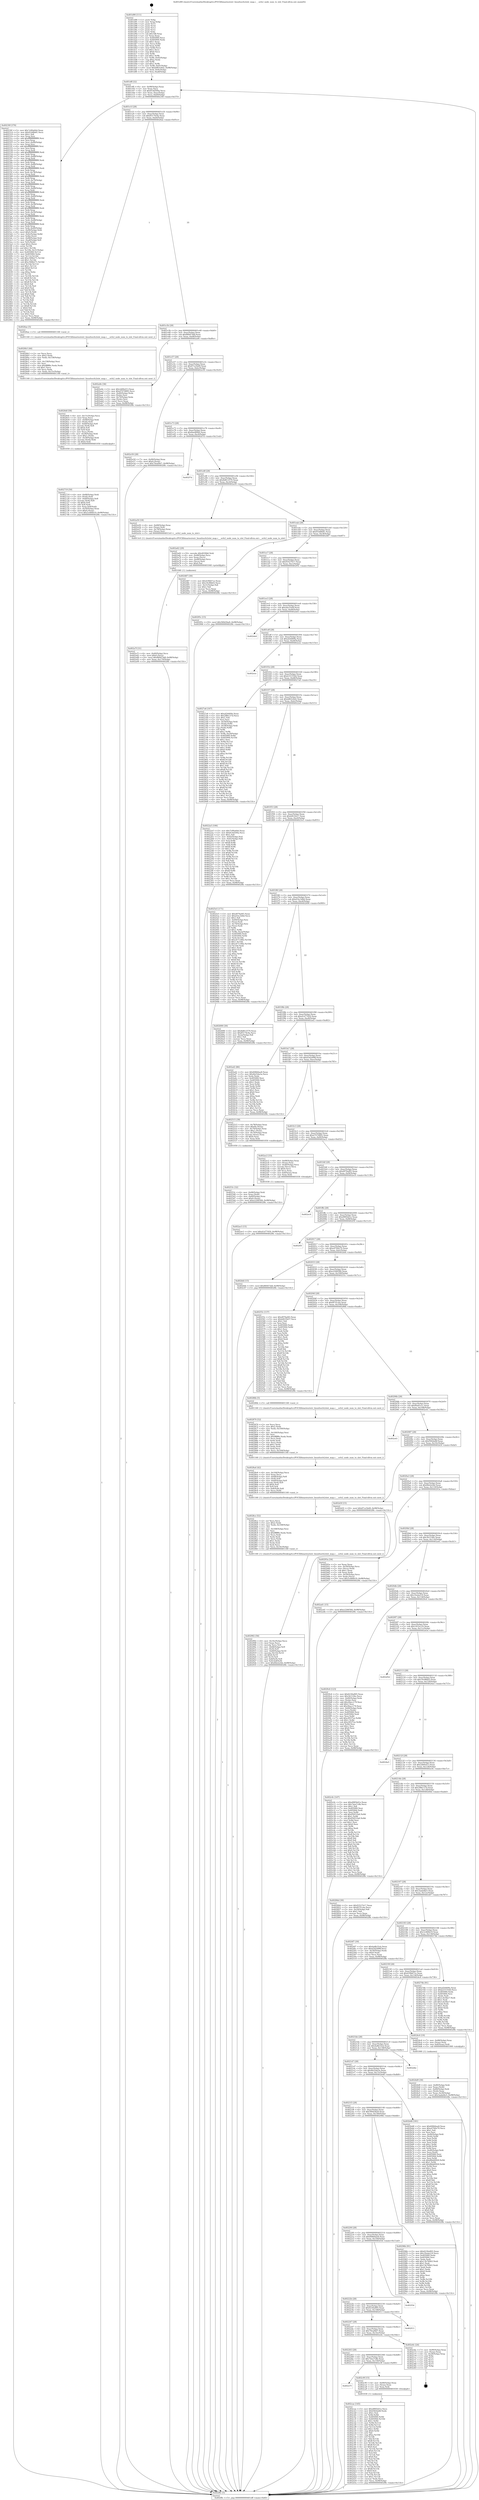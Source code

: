 digraph "0x401d90" {
  label = "0x401d90 (/mnt/c/Users/mathe/Desktop/tcc/POCII/binaries/extr_linuxfsocfs2slot_map.c___ocfs2_node_num_to_slot_Final-ollvm.out::main(0))"
  labelloc = "t"
  node[shape=record]

  Entry [label="",width=0.3,height=0.3,shape=circle,fillcolor=black,style=filled]
  "0x401dff" [label="{
     0x401dff [32]\l
     | [instrs]\l
     &nbsp;&nbsp;0x401dff \<+6\>: mov -0x98(%rbp),%eax\l
     &nbsp;&nbsp;0x401e05 \<+2\>: mov %eax,%ecx\l
     &nbsp;&nbsp;0x401e07 \<+6\>: sub $0x814d500a,%ecx\l
     &nbsp;&nbsp;0x401e0d \<+6\>: mov %eax,-0xac(%rbp)\l
     &nbsp;&nbsp;0x401e13 \<+6\>: mov %ecx,-0xb0(%rbp)\l
     &nbsp;&nbsp;0x401e19 \<+6\>: je 000000000040230f \<main+0x57f\>\l
  }"]
  "0x40230f" [label="{
     0x40230f [376]\l
     | [instrs]\l
     &nbsp;&nbsp;0x40230f \<+5\>: mov $0x7e90a64d,%eax\l
     &nbsp;&nbsp;0x402314 \<+5\>: mov $0x91fd8b81,%ecx\l
     &nbsp;&nbsp;0x402319 \<+2\>: mov $0x1,%dl\l
     &nbsp;&nbsp;0x40231b \<+3\>: mov %rsp,%rsi\l
     &nbsp;&nbsp;0x40231e \<+4\>: add $0xfffffffffffffff0,%rsi\l
     &nbsp;&nbsp;0x402322 \<+3\>: mov %rsi,%rsp\l
     &nbsp;&nbsp;0x402325 \<+7\>: mov %rsi,-0x90(%rbp)\l
     &nbsp;&nbsp;0x40232c \<+3\>: mov %rsp,%rsi\l
     &nbsp;&nbsp;0x40232f \<+4\>: add $0xfffffffffffffff0,%rsi\l
     &nbsp;&nbsp;0x402333 \<+3\>: mov %rsi,%rsp\l
     &nbsp;&nbsp;0x402336 \<+3\>: mov %rsp,%rdi\l
     &nbsp;&nbsp;0x402339 \<+4\>: add $0xfffffffffffffff0,%rdi\l
     &nbsp;&nbsp;0x40233d \<+3\>: mov %rdi,%rsp\l
     &nbsp;&nbsp;0x402340 \<+7\>: mov %rdi,-0x88(%rbp)\l
     &nbsp;&nbsp;0x402347 \<+3\>: mov %rsp,%rdi\l
     &nbsp;&nbsp;0x40234a \<+4\>: add $0xfffffffffffffff0,%rdi\l
     &nbsp;&nbsp;0x40234e \<+3\>: mov %rdi,%rsp\l
     &nbsp;&nbsp;0x402351 \<+4\>: mov %rdi,-0x80(%rbp)\l
     &nbsp;&nbsp;0x402355 \<+3\>: mov %rsp,%rdi\l
     &nbsp;&nbsp;0x402358 \<+4\>: add $0xfffffffffffffff0,%rdi\l
     &nbsp;&nbsp;0x40235c \<+3\>: mov %rdi,%rsp\l
     &nbsp;&nbsp;0x40235f \<+4\>: mov %rdi,-0x78(%rbp)\l
     &nbsp;&nbsp;0x402363 \<+3\>: mov %rsp,%rdi\l
     &nbsp;&nbsp;0x402366 \<+4\>: add $0xfffffffffffffff0,%rdi\l
     &nbsp;&nbsp;0x40236a \<+3\>: mov %rdi,%rsp\l
     &nbsp;&nbsp;0x40236d \<+4\>: mov %rdi,-0x70(%rbp)\l
     &nbsp;&nbsp;0x402371 \<+3\>: mov %rsp,%rdi\l
     &nbsp;&nbsp;0x402374 \<+4\>: add $0xfffffffffffffff0,%rdi\l
     &nbsp;&nbsp;0x402378 \<+3\>: mov %rdi,%rsp\l
     &nbsp;&nbsp;0x40237b \<+4\>: mov %rdi,-0x68(%rbp)\l
     &nbsp;&nbsp;0x40237f \<+3\>: mov %rsp,%rdi\l
     &nbsp;&nbsp;0x402382 \<+4\>: add $0xfffffffffffffff0,%rdi\l
     &nbsp;&nbsp;0x402386 \<+3\>: mov %rdi,%rsp\l
     &nbsp;&nbsp;0x402389 \<+4\>: mov %rdi,-0x60(%rbp)\l
     &nbsp;&nbsp;0x40238d \<+3\>: mov %rsp,%rdi\l
     &nbsp;&nbsp;0x402390 \<+4\>: add $0xfffffffffffffff0,%rdi\l
     &nbsp;&nbsp;0x402394 \<+3\>: mov %rdi,%rsp\l
     &nbsp;&nbsp;0x402397 \<+4\>: mov %rdi,-0x58(%rbp)\l
     &nbsp;&nbsp;0x40239b \<+3\>: mov %rsp,%rdi\l
     &nbsp;&nbsp;0x40239e \<+4\>: add $0xfffffffffffffff0,%rdi\l
     &nbsp;&nbsp;0x4023a2 \<+3\>: mov %rdi,%rsp\l
     &nbsp;&nbsp;0x4023a5 \<+4\>: mov %rdi,-0x50(%rbp)\l
     &nbsp;&nbsp;0x4023a9 \<+3\>: mov %rsp,%rdi\l
     &nbsp;&nbsp;0x4023ac \<+4\>: add $0xfffffffffffffff0,%rdi\l
     &nbsp;&nbsp;0x4023b0 \<+3\>: mov %rdi,%rsp\l
     &nbsp;&nbsp;0x4023b3 \<+4\>: mov %rdi,-0x48(%rbp)\l
     &nbsp;&nbsp;0x4023b7 \<+3\>: mov %rsp,%rdi\l
     &nbsp;&nbsp;0x4023ba \<+4\>: add $0xfffffffffffffff0,%rdi\l
     &nbsp;&nbsp;0x4023be \<+3\>: mov %rdi,%rsp\l
     &nbsp;&nbsp;0x4023c1 \<+4\>: mov %rdi,-0x40(%rbp)\l
     &nbsp;&nbsp;0x4023c5 \<+7\>: mov -0x90(%rbp),%rdi\l
     &nbsp;&nbsp;0x4023cc \<+6\>: movl $0x0,(%rdi)\l
     &nbsp;&nbsp;0x4023d2 \<+7\>: mov -0x9c(%rbp),%r8d\l
     &nbsp;&nbsp;0x4023d9 \<+3\>: mov %r8d,(%rsi)\l
     &nbsp;&nbsp;0x4023dc \<+7\>: mov -0x88(%rbp),%rdi\l
     &nbsp;&nbsp;0x4023e3 \<+7\>: mov -0xa8(%rbp),%r9\l
     &nbsp;&nbsp;0x4023ea \<+3\>: mov %r9,(%rdi)\l
     &nbsp;&nbsp;0x4023ed \<+3\>: cmpl $0x2,(%rsi)\l
     &nbsp;&nbsp;0x4023f0 \<+4\>: setne %r10b\l
     &nbsp;&nbsp;0x4023f4 \<+4\>: and $0x1,%r10b\l
     &nbsp;&nbsp;0x4023f8 \<+4\>: mov %r10b,-0x31(%rbp)\l
     &nbsp;&nbsp;0x4023fc \<+8\>: mov 0x405060,%r11d\l
     &nbsp;&nbsp;0x402404 \<+7\>: mov 0x405064,%ebx\l
     &nbsp;&nbsp;0x40240b \<+3\>: mov %r11d,%r14d\l
     &nbsp;&nbsp;0x40240e \<+7\>: add $0xc566b271,%r14d\l
     &nbsp;&nbsp;0x402415 \<+4\>: sub $0x1,%r14d\l
     &nbsp;&nbsp;0x402419 \<+7\>: sub $0xc566b271,%r14d\l
     &nbsp;&nbsp;0x402420 \<+4\>: imul %r14d,%r11d\l
     &nbsp;&nbsp;0x402424 \<+4\>: and $0x1,%r11d\l
     &nbsp;&nbsp;0x402428 \<+4\>: cmp $0x0,%r11d\l
     &nbsp;&nbsp;0x40242c \<+4\>: sete %r10b\l
     &nbsp;&nbsp;0x402430 \<+3\>: cmp $0xa,%ebx\l
     &nbsp;&nbsp;0x402433 \<+4\>: setl %r15b\l
     &nbsp;&nbsp;0x402437 \<+3\>: mov %r10b,%r12b\l
     &nbsp;&nbsp;0x40243a \<+4\>: xor $0xff,%r12b\l
     &nbsp;&nbsp;0x40243e \<+3\>: mov %r15b,%r13b\l
     &nbsp;&nbsp;0x402441 \<+4\>: xor $0xff,%r13b\l
     &nbsp;&nbsp;0x402445 \<+3\>: xor $0x0,%dl\l
     &nbsp;&nbsp;0x402448 \<+3\>: mov %r12b,%sil\l
     &nbsp;&nbsp;0x40244b \<+4\>: and $0x0,%sil\l
     &nbsp;&nbsp;0x40244f \<+3\>: and %dl,%r10b\l
     &nbsp;&nbsp;0x402452 \<+3\>: mov %r13b,%dil\l
     &nbsp;&nbsp;0x402455 \<+4\>: and $0x0,%dil\l
     &nbsp;&nbsp;0x402459 \<+3\>: and %dl,%r15b\l
     &nbsp;&nbsp;0x40245c \<+3\>: or %r10b,%sil\l
     &nbsp;&nbsp;0x40245f \<+3\>: or %r15b,%dil\l
     &nbsp;&nbsp;0x402462 \<+3\>: xor %dil,%sil\l
     &nbsp;&nbsp;0x402465 \<+3\>: or %r13b,%r12b\l
     &nbsp;&nbsp;0x402468 \<+4\>: xor $0xff,%r12b\l
     &nbsp;&nbsp;0x40246c \<+3\>: or $0x0,%dl\l
     &nbsp;&nbsp;0x40246f \<+3\>: and %dl,%r12b\l
     &nbsp;&nbsp;0x402472 \<+3\>: or %r12b,%sil\l
     &nbsp;&nbsp;0x402475 \<+4\>: test $0x1,%sil\l
     &nbsp;&nbsp;0x402479 \<+3\>: cmovne %ecx,%eax\l
     &nbsp;&nbsp;0x40247c \<+6\>: mov %eax,-0x98(%rbp)\l
     &nbsp;&nbsp;0x402482 \<+5\>: jmp 0000000000402f8c \<main+0x11fc\>\l
  }"]
  "0x401e1f" [label="{
     0x401e1f [28]\l
     | [instrs]\l
     &nbsp;&nbsp;0x401e1f \<+5\>: jmp 0000000000401e24 \<main+0x94\>\l
     &nbsp;&nbsp;0x401e24 \<+6\>: mov -0xac(%rbp),%eax\l
     &nbsp;&nbsp;0x401e2a \<+5\>: sub $0x85174c6a,%eax\l
     &nbsp;&nbsp;0x401e2f \<+6\>: mov %eax,-0xb4(%rbp)\l
     &nbsp;&nbsp;0x401e35 \<+6\>: je 00000000004026ae \<main+0x91e\>\l
  }"]
  Exit [label="",width=0.3,height=0.3,shape=circle,fillcolor=black,style=filled,peripheries=2]
  "0x4026ae" [label="{
     0x4026ae [5]\l
     | [instrs]\l
     &nbsp;&nbsp;0x4026ae \<+5\>: call 0000000000401160 \<next_i\>\l
     | [calls]\l
     &nbsp;&nbsp;0x401160 \{1\} (/mnt/c/Users/mathe/Desktop/tcc/POCII/binaries/extr_linuxfsocfs2slot_map.c___ocfs2_node_num_to_slot_Final-ollvm.out::next_i)\l
  }"]
  "0x401e3b" [label="{
     0x401e3b [28]\l
     | [instrs]\l
     &nbsp;&nbsp;0x401e3b \<+5\>: jmp 0000000000401e40 \<main+0xb0\>\l
     &nbsp;&nbsp;0x401e40 \<+6\>: mov -0xac(%rbp),%eax\l
     &nbsp;&nbsp;0x401e46 \<+5\>: sub $0x86047ddf,%eax\l
     &nbsp;&nbsp;0x401e4b \<+6\>: mov %eax,-0xb8(%rbp)\l
     &nbsp;&nbsp;0x401e51 \<+6\>: je 0000000000402a9e \<main+0xd0e\>\l
  }"]
  "0x402cae" [label="{
     0x402cae [145]\l
     | [instrs]\l
     &nbsp;&nbsp;0x402cae \<+5\>: mov $0xd985b41e,%ecx\l
     &nbsp;&nbsp;0x402cb3 \<+5\>: mov $0xf582bd4f,%edx\l
     &nbsp;&nbsp;0x402cb8 \<+3\>: mov $0x1,%sil\l
     &nbsp;&nbsp;0x402cbb \<+3\>: xor %r8d,%r8d\l
     &nbsp;&nbsp;0x402cbe \<+8\>: mov 0x405060,%r9d\l
     &nbsp;&nbsp;0x402cc6 \<+8\>: mov 0x405064,%r10d\l
     &nbsp;&nbsp;0x402cce \<+4\>: sub $0x1,%r8d\l
     &nbsp;&nbsp;0x402cd2 \<+3\>: mov %r9d,%r11d\l
     &nbsp;&nbsp;0x402cd5 \<+3\>: add %r8d,%r11d\l
     &nbsp;&nbsp;0x402cd8 \<+4\>: imul %r11d,%r9d\l
     &nbsp;&nbsp;0x402cdc \<+4\>: and $0x1,%r9d\l
     &nbsp;&nbsp;0x402ce0 \<+4\>: cmp $0x0,%r9d\l
     &nbsp;&nbsp;0x402ce4 \<+3\>: sete %bl\l
     &nbsp;&nbsp;0x402ce7 \<+4\>: cmp $0xa,%r10d\l
     &nbsp;&nbsp;0x402ceb \<+4\>: setl %r14b\l
     &nbsp;&nbsp;0x402cef \<+3\>: mov %bl,%r15b\l
     &nbsp;&nbsp;0x402cf2 \<+4\>: xor $0xff,%r15b\l
     &nbsp;&nbsp;0x402cf6 \<+3\>: mov %r14b,%r12b\l
     &nbsp;&nbsp;0x402cf9 \<+4\>: xor $0xff,%r12b\l
     &nbsp;&nbsp;0x402cfd \<+4\>: xor $0x0,%sil\l
     &nbsp;&nbsp;0x402d01 \<+3\>: mov %r15b,%r13b\l
     &nbsp;&nbsp;0x402d04 \<+4\>: and $0x0,%r13b\l
     &nbsp;&nbsp;0x402d08 \<+3\>: and %sil,%bl\l
     &nbsp;&nbsp;0x402d0b \<+3\>: mov %r12b,%al\l
     &nbsp;&nbsp;0x402d0e \<+2\>: and $0x0,%al\l
     &nbsp;&nbsp;0x402d10 \<+3\>: and %sil,%r14b\l
     &nbsp;&nbsp;0x402d13 \<+3\>: or %bl,%r13b\l
     &nbsp;&nbsp;0x402d16 \<+3\>: or %r14b,%al\l
     &nbsp;&nbsp;0x402d19 \<+3\>: xor %al,%r13b\l
     &nbsp;&nbsp;0x402d1c \<+3\>: or %r12b,%r15b\l
     &nbsp;&nbsp;0x402d1f \<+4\>: xor $0xff,%r15b\l
     &nbsp;&nbsp;0x402d23 \<+4\>: or $0x0,%sil\l
     &nbsp;&nbsp;0x402d27 \<+3\>: and %sil,%r15b\l
     &nbsp;&nbsp;0x402d2a \<+3\>: or %r15b,%r13b\l
     &nbsp;&nbsp;0x402d2d \<+4\>: test $0x1,%r13b\l
     &nbsp;&nbsp;0x402d31 \<+3\>: cmovne %edx,%ecx\l
     &nbsp;&nbsp;0x402d34 \<+6\>: mov %ecx,-0x98(%rbp)\l
     &nbsp;&nbsp;0x402d3a \<+5\>: jmp 0000000000402f8c \<main+0x11fc\>\l
  }"]
  "0x402a9e" [label="{
     0x402a9e [36]\l
     | [instrs]\l
     &nbsp;&nbsp;0x402a9e \<+5\>: mov $0x2d00ef13,%eax\l
     &nbsp;&nbsp;0x402aa3 \<+5\>: mov $0xd7070895,%ecx\l
     &nbsp;&nbsp;0x402aa8 \<+4\>: mov -0x40(%rbp),%rdx\l
     &nbsp;&nbsp;0x402aac \<+2\>: mov (%rdx),%esi\l
     &nbsp;&nbsp;0x402aae \<+4\>: mov -0x70(%rbp),%rdx\l
     &nbsp;&nbsp;0x402ab2 \<+2\>: cmp (%rdx),%esi\l
     &nbsp;&nbsp;0x402ab4 \<+3\>: cmovl %ecx,%eax\l
     &nbsp;&nbsp;0x402ab7 \<+6\>: mov %eax,-0x98(%rbp)\l
     &nbsp;&nbsp;0x402abd \<+5\>: jmp 0000000000402f8c \<main+0x11fc\>\l
  }"]
  "0x401e57" [label="{
     0x401e57 [28]\l
     | [instrs]\l
     &nbsp;&nbsp;0x401e57 \<+5\>: jmp 0000000000401e5c \<main+0xcc\>\l
     &nbsp;&nbsp;0x401e5c \<+6\>: mov -0xac(%rbp),%eax\l
     &nbsp;&nbsp;0x401e62 \<+5\>: sub $0x87ce5b49,%eax\l
     &nbsp;&nbsp;0x401e67 \<+6\>: mov %eax,-0xbc(%rbp)\l
     &nbsp;&nbsp;0x401e6d \<+6\>: je 0000000000402e50 \<main+0x10c0\>\l
  }"]
  "0x40227f" [label="{
     0x40227f\l
  }", style=dashed]
  "0x402e50" [label="{
     0x402e50 [28]\l
     | [instrs]\l
     &nbsp;&nbsp;0x402e50 \<+7\>: mov -0x90(%rbp),%rax\l
     &nbsp;&nbsp;0x402e57 \<+6\>: movl $0x0,(%rax)\l
     &nbsp;&nbsp;0x402e5d \<+10\>: movl $0x70eaf4d7,-0x98(%rbp)\l
     &nbsp;&nbsp;0x402e67 \<+5\>: jmp 0000000000402f8c \<main+0x11fc\>\l
  }"]
  "0x401e73" [label="{
     0x401e73 [28]\l
     | [instrs]\l
     &nbsp;&nbsp;0x401e73 \<+5\>: jmp 0000000000401e78 \<main+0xe8\>\l
     &nbsp;&nbsp;0x401e78 \<+6\>: mov -0xac(%rbp),%eax\l
     &nbsp;&nbsp;0x401e7e \<+5\>: sub $0x8ae8f0b0,%eax\l
     &nbsp;&nbsp;0x401e83 \<+6\>: mov %eax,-0xc0(%rbp)\l
     &nbsp;&nbsp;0x401e89 \<+6\>: je 0000000000402f7d \<main+0x11ed\>\l
  }"]
  "0x402c9f" [label="{
     0x402c9f [15]\l
     | [instrs]\l
     &nbsp;&nbsp;0x402c9f \<+4\>: mov -0x68(%rbp),%rax\l
     &nbsp;&nbsp;0x402ca3 \<+3\>: mov (%rax),%rax\l
     &nbsp;&nbsp;0x402ca6 \<+3\>: mov %rax,%rdi\l
     &nbsp;&nbsp;0x402ca9 \<+5\>: call 0000000000401030 \<free@plt\>\l
     | [calls]\l
     &nbsp;&nbsp;0x401030 \{1\} (unknown)\l
  }"]
  "0x402f7d" [label="{
     0x402f7d\l
  }", style=dashed]
  "0x401e8f" [label="{
     0x401e8f [28]\l
     | [instrs]\l
     &nbsp;&nbsp;0x401e8f \<+5\>: jmp 0000000000401e94 \<main+0x104\>\l
     &nbsp;&nbsp;0x401e94 \<+6\>: mov -0xac(%rbp),%eax\l
     &nbsp;&nbsp;0x401e9a \<+5\>: sub $0x8d812570,%eax\l
     &nbsp;&nbsp;0x401e9f \<+6\>: mov %eax,-0xc4(%rbp)\l
     &nbsp;&nbsp;0x401ea5 \<+6\>: je 0000000000402a50 \<main+0xcc0\>\l
  }"]
  "0x402263" [label="{
     0x402263 [28]\l
     | [instrs]\l
     &nbsp;&nbsp;0x402263 \<+5\>: jmp 0000000000402268 \<main+0x4d8\>\l
     &nbsp;&nbsp;0x402268 \<+6\>: mov -0xac(%rbp),%eax\l
     &nbsp;&nbsp;0x40226e \<+5\>: sub $0x7dea7c8b,%eax\l
     &nbsp;&nbsp;0x402273 \<+6\>: mov %eax,-0x150(%rbp)\l
     &nbsp;&nbsp;0x402279 \<+6\>: je 0000000000402c9f \<main+0xf0f\>\l
  }"]
  "0x402a50" [label="{
     0x402a50 [18]\l
     | [instrs]\l
     &nbsp;&nbsp;0x402a50 \<+4\>: mov -0x68(%rbp),%rax\l
     &nbsp;&nbsp;0x402a54 \<+3\>: mov (%rax),%rdi\l
     &nbsp;&nbsp;0x402a57 \<+4\>: mov -0x78(%rbp),%rax\l
     &nbsp;&nbsp;0x402a5b \<+2\>: mov (%rax),%esi\l
     &nbsp;&nbsp;0x402a5d \<+5\>: call 00000000004013c0 \<__ocfs2_node_num_to_slot\>\l
     | [calls]\l
     &nbsp;&nbsp;0x4013c0 \{1\} (/mnt/c/Users/mathe/Desktop/tcc/POCII/binaries/extr_linuxfsocfs2slot_map.c___ocfs2_node_num_to_slot_Final-ollvm.out::__ocfs2_node_num_to_slot)\l
  }"]
  "0x401eab" [label="{
     0x401eab [28]\l
     | [instrs]\l
     &nbsp;&nbsp;0x401eab \<+5\>: jmp 0000000000401eb0 \<main+0x120\>\l
     &nbsp;&nbsp;0x401eb0 \<+6\>: mov -0xac(%rbp),%eax\l
     &nbsp;&nbsp;0x401eb6 \<+5\>: sub $0x91fd8b81,%eax\l
     &nbsp;&nbsp;0x401ebb \<+6\>: mov %eax,-0xc8(%rbp)\l
     &nbsp;&nbsp;0x401ec1 \<+6\>: je 0000000000402487 \<main+0x6f7\>\l
  }"]
  "0x402e6c" [label="{
     0x402e6c [24]\l
     | [instrs]\l
     &nbsp;&nbsp;0x402e6c \<+7\>: mov -0x90(%rbp),%rax\l
     &nbsp;&nbsp;0x402e73 \<+2\>: mov (%rax),%eax\l
     &nbsp;&nbsp;0x402e75 \<+4\>: lea -0x28(%rbp),%rsp\l
     &nbsp;&nbsp;0x402e79 \<+1\>: pop %rbx\l
     &nbsp;&nbsp;0x402e7a \<+2\>: pop %r12\l
     &nbsp;&nbsp;0x402e7c \<+2\>: pop %r13\l
     &nbsp;&nbsp;0x402e7e \<+2\>: pop %r14\l
     &nbsp;&nbsp;0x402e80 \<+2\>: pop %r15\l
     &nbsp;&nbsp;0x402e82 \<+1\>: pop %rbp\l
     &nbsp;&nbsp;0x402e83 \<+1\>: ret\l
  }"]
  "0x402487" [label="{
     0x402487 [30]\l
     | [instrs]\l
     &nbsp;&nbsp;0x402487 \<+5\>: mov $0x439b67ce,%eax\l
     &nbsp;&nbsp;0x40248c \<+5\>: mov $0x19c96b03,%ecx\l
     &nbsp;&nbsp;0x402491 \<+3\>: mov -0x31(%rbp),%dl\l
     &nbsp;&nbsp;0x402494 \<+3\>: test $0x1,%dl\l
     &nbsp;&nbsp;0x402497 \<+3\>: cmovne %ecx,%eax\l
     &nbsp;&nbsp;0x40249a \<+6\>: mov %eax,-0x98(%rbp)\l
     &nbsp;&nbsp;0x4024a0 \<+5\>: jmp 0000000000402f8c \<main+0x11fc\>\l
  }"]
  "0x401ec7" [label="{
     0x401ec7 [28]\l
     | [instrs]\l
     &nbsp;&nbsp;0x401ec7 \<+5\>: jmp 0000000000401ecc \<main+0x13c\>\l
     &nbsp;&nbsp;0x401ecc \<+6\>: mov -0xac(%rbp),%eax\l
     &nbsp;&nbsp;0x401ed2 \<+5\>: sub $0x93527b17,%eax\l
     &nbsp;&nbsp;0x401ed7 \<+6\>: mov %eax,-0xcc(%rbp)\l
     &nbsp;&nbsp;0x401edd \<+6\>: je 000000000040295c \<main+0xbcc\>\l
  }"]
  "0x402247" [label="{
     0x402247 [28]\l
     | [instrs]\l
     &nbsp;&nbsp;0x402247 \<+5\>: jmp 000000000040224c \<main+0x4bc\>\l
     &nbsp;&nbsp;0x40224c \<+6\>: mov -0xac(%rbp),%eax\l
     &nbsp;&nbsp;0x402252 \<+5\>: sub $0x70eaf4d7,%eax\l
     &nbsp;&nbsp;0x402257 \<+6\>: mov %eax,-0x14c(%rbp)\l
     &nbsp;&nbsp;0x40225d \<+6\>: je 0000000000402e6c \<main+0x10dc\>\l
  }"]
  "0x40295c" [label="{
     0x40295c [15]\l
     | [instrs]\l
     &nbsp;&nbsp;0x40295c \<+10\>: movl $0x560d3ba9,-0x98(%rbp)\l
     &nbsp;&nbsp;0x402966 \<+5\>: jmp 0000000000402f8c \<main+0x11fc\>\l
  }"]
  "0x401ee3" [label="{
     0x401ee3 [28]\l
     | [instrs]\l
     &nbsp;&nbsp;0x401ee3 \<+5\>: jmp 0000000000401ee8 \<main+0x158\>\l
     &nbsp;&nbsp;0x401ee8 \<+6\>: mov -0xac(%rbp),%eax\l
     &nbsp;&nbsp;0x401eee \<+5\>: sub $0xa4e53e0f,%eax\l
     &nbsp;&nbsp;0x401ef3 \<+6\>: mov %eax,-0xd0(%rbp)\l
     &nbsp;&nbsp;0x401ef9 \<+6\>: je 0000000000402de6 \<main+0x1056\>\l
  }"]
  "0x402f13" [label="{
     0x402f13\l
  }", style=dashed]
  "0x402de6" [label="{
     0x402de6\l
  }", style=dashed]
  "0x401eff" [label="{
     0x401eff [28]\l
     | [instrs]\l
     &nbsp;&nbsp;0x401eff \<+5\>: jmp 0000000000401f04 \<main+0x174\>\l
     &nbsp;&nbsp;0x401f04 \<+6\>: mov -0xac(%rbp),%eax\l
     &nbsp;&nbsp;0x401f0a \<+5\>: sub $0xaf24409a,%eax\l
     &nbsp;&nbsp;0x401f0f \<+6\>: mov %eax,-0xd4(%rbp)\l
     &nbsp;&nbsp;0x401f15 \<+6\>: je 0000000000402eee \<main+0x115e\>\l
  }"]
  "0x40222b" [label="{
     0x40222b [28]\l
     | [instrs]\l
     &nbsp;&nbsp;0x40222b \<+5\>: jmp 0000000000402230 \<main+0x4a0\>\l
     &nbsp;&nbsp;0x402230 \<+6\>: mov -0xac(%rbp),%eax\l
     &nbsp;&nbsp;0x402236 \<+5\>: sub $0x6230a905,%eax\l
     &nbsp;&nbsp;0x40223b \<+6\>: mov %eax,-0x148(%rbp)\l
     &nbsp;&nbsp;0x402241 \<+6\>: je 0000000000402f13 \<main+0x1183\>\l
  }"]
  "0x402eee" [label="{
     0x402eee\l
  }", style=dashed]
  "0x401f1b" [label="{
     0x401f1b [28]\l
     | [instrs]\l
     &nbsp;&nbsp;0x401f1b \<+5\>: jmp 0000000000401f20 \<main+0x190\>\l
     &nbsp;&nbsp;0x401f20 \<+6\>: mov -0xac(%rbp),%eax\l
     &nbsp;&nbsp;0x401f26 \<+5\>: sub $0xb331554d,%eax\l
     &nbsp;&nbsp;0x401f2b \<+6\>: mov %eax,-0xd8(%rbp)\l
     &nbsp;&nbsp;0x401f31 \<+6\>: je 00000000004027a6 \<main+0xa16\>\l
  }"]
  "0x402f3d" [label="{
     0x402f3d\l
  }", style=dashed]
  "0x4027a6" [label="{
     0x4027a6 [167]\l
     | [instrs]\l
     &nbsp;&nbsp;0x4027a6 \<+5\>: mov $0xaf24409a,%eax\l
     &nbsp;&nbsp;0x4027ab \<+5\>: mov $0x2f8b137d,%ecx\l
     &nbsp;&nbsp;0x4027b0 \<+2\>: mov $0x1,%dl\l
     &nbsp;&nbsp;0x4027b2 \<+2\>: xor %esi,%esi\l
     &nbsp;&nbsp;0x4027b4 \<+4\>: mov -0x50(%rbp),%rdi\l
     &nbsp;&nbsp;0x4027b8 \<+3\>: mov (%rdi),%r8d\l
     &nbsp;&nbsp;0x4027bb \<+4\>: mov -0x58(%rbp),%rdi\l
     &nbsp;&nbsp;0x4027bf \<+3\>: cmp (%rdi),%r8d\l
     &nbsp;&nbsp;0x4027c2 \<+4\>: setl %r9b\l
     &nbsp;&nbsp;0x4027c6 \<+4\>: and $0x1,%r9b\l
     &nbsp;&nbsp;0x4027ca \<+4\>: mov %r9b,-0x29(%rbp)\l
     &nbsp;&nbsp;0x4027ce \<+8\>: mov 0x405060,%r8d\l
     &nbsp;&nbsp;0x4027d6 \<+8\>: mov 0x405064,%r10d\l
     &nbsp;&nbsp;0x4027de \<+3\>: sub $0x1,%esi\l
     &nbsp;&nbsp;0x4027e1 \<+3\>: mov %r8d,%r11d\l
     &nbsp;&nbsp;0x4027e4 \<+3\>: add %esi,%r11d\l
     &nbsp;&nbsp;0x4027e7 \<+4\>: imul %r11d,%r8d\l
     &nbsp;&nbsp;0x4027eb \<+4\>: and $0x1,%r8d\l
     &nbsp;&nbsp;0x4027ef \<+4\>: cmp $0x0,%r8d\l
     &nbsp;&nbsp;0x4027f3 \<+4\>: sete %r9b\l
     &nbsp;&nbsp;0x4027f7 \<+4\>: cmp $0xa,%r10d\l
     &nbsp;&nbsp;0x4027fb \<+3\>: setl %bl\l
     &nbsp;&nbsp;0x4027fe \<+3\>: mov %r9b,%r14b\l
     &nbsp;&nbsp;0x402801 \<+4\>: xor $0xff,%r14b\l
     &nbsp;&nbsp;0x402805 \<+3\>: mov %bl,%r15b\l
     &nbsp;&nbsp;0x402808 \<+4\>: xor $0xff,%r15b\l
     &nbsp;&nbsp;0x40280c \<+3\>: xor $0x1,%dl\l
     &nbsp;&nbsp;0x40280f \<+3\>: mov %r14b,%r12b\l
     &nbsp;&nbsp;0x402812 \<+4\>: and $0xff,%r12b\l
     &nbsp;&nbsp;0x402816 \<+3\>: and %dl,%r9b\l
     &nbsp;&nbsp;0x402819 \<+3\>: mov %r15b,%r13b\l
     &nbsp;&nbsp;0x40281c \<+4\>: and $0xff,%r13b\l
     &nbsp;&nbsp;0x402820 \<+2\>: and %dl,%bl\l
     &nbsp;&nbsp;0x402822 \<+3\>: or %r9b,%r12b\l
     &nbsp;&nbsp;0x402825 \<+3\>: or %bl,%r13b\l
     &nbsp;&nbsp;0x402828 \<+3\>: xor %r13b,%r12b\l
     &nbsp;&nbsp;0x40282b \<+3\>: or %r15b,%r14b\l
     &nbsp;&nbsp;0x40282e \<+4\>: xor $0xff,%r14b\l
     &nbsp;&nbsp;0x402832 \<+3\>: or $0x1,%dl\l
     &nbsp;&nbsp;0x402835 \<+3\>: and %dl,%r14b\l
     &nbsp;&nbsp;0x402838 \<+3\>: or %r14b,%r12b\l
     &nbsp;&nbsp;0x40283b \<+4\>: test $0x1,%r12b\l
     &nbsp;&nbsp;0x40283f \<+3\>: cmovne %ecx,%eax\l
     &nbsp;&nbsp;0x402842 \<+6\>: mov %eax,-0x98(%rbp)\l
     &nbsp;&nbsp;0x402848 \<+5\>: jmp 0000000000402f8c \<main+0x11fc\>\l
  }"]
  "0x401f37" [label="{
     0x401f37 [28]\l
     | [instrs]\l
     &nbsp;&nbsp;0x401f37 \<+5\>: jmp 0000000000401f3c \<main+0x1ac\>\l
     &nbsp;&nbsp;0x401f3c \<+6\>: mov -0xac(%rbp),%eax\l
     &nbsp;&nbsp;0x401f42 \<+5\>: sub $0xb863c6d2,%eax\l
     &nbsp;&nbsp;0x401f47 \<+6\>: mov %eax,-0xdc(%rbp)\l
     &nbsp;&nbsp;0x401f4d \<+6\>: je 00000000004022a5 \<main+0x515\>\l
  }"]
  "0x402ae3" [label="{
     0x402ae3 [15]\l
     | [instrs]\l
     &nbsp;&nbsp;0x402ae3 \<+10\>: movl $0xd1d77450,-0x98(%rbp)\l
     &nbsp;&nbsp;0x402aed \<+5\>: jmp 0000000000402f8c \<main+0x11fc\>\l
  }"]
  "0x4022a5" [label="{
     0x4022a5 [106]\l
     | [instrs]\l
     &nbsp;&nbsp;0x4022a5 \<+5\>: mov $0x7e90a64d,%eax\l
     &nbsp;&nbsp;0x4022aa \<+5\>: mov $0x814d500a,%ecx\l
     &nbsp;&nbsp;0x4022af \<+2\>: mov $0x1,%dl\l
     &nbsp;&nbsp;0x4022b1 \<+7\>: mov -0x92(%rbp),%sil\l
     &nbsp;&nbsp;0x4022b8 \<+7\>: mov -0x91(%rbp),%dil\l
     &nbsp;&nbsp;0x4022bf \<+3\>: mov %sil,%r8b\l
     &nbsp;&nbsp;0x4022c2 \<+4\>: xor $0xff,%r8b\l
     &nbsp;&nbsp;0x4022c6 \<+3\>: mov %dil,%r9b\l
     &nbsp;&nbsp;0x4022c9 \<+4\>: xor $0xff,%r9b\l
     &nbsp;&nbsp;0x4022cd \<+3\>: xor $0x1,%dl\l
     &nbsp;&nbsp;0x4022d0 \<+3\>: mov %r8b,%r10b\l
     &nbsp;&nbsp;0x4022d3 \<+4\>: and $0xff,%r10b\l
     &nbsp;&nbsp;0x4022d7 \<+3\>: and %dl,%sil\l
     &nbsp;&nbsp;0x4022da \<+3\>: mov %r9b,%r11b\l
     &nbsp;&nbsp;0x4022dd \<+4\>: and $0xff,%r11b\l
     &nbsp;&nbsp;0x4022e1 \<+3\>: and %dl,%dil\l
     &nbsp;&nbsp;0x4022e4 \<+3\>: or %sil,%r10b\l
     &nbsp;&nbsp;0x4022e7 \<+3\>: or %dil,%r11b\l
     &nbsp;&nbsp;0x4022ea \<+3\>: xor %r11b,%r10b\l
     &nbsp;&nbsp;0x4022ed \<+3\>: or %r9b,%r8b\l
     &nbsp;&nbsp;0x4022f0 \<+4\>: xor $0xff,%r8b\l
     &nbsp;&nbsp;0x4022f4 \<+3\>: or $0x1,%dl\l
     &nbsp;&nbsp;0x4022f7 \<+3\>: and %dl,%r8b\l
     &nbsp;&nbsp;0x4022fa \<+3\>: or %r8b,%r10b\l
     &nbsp;&nbsp;0x4022fd \<+4\>: test $0x1,%r10b\l
     &nbsp;&nbsp;0x402301 \<+3\>: cmovne %ecx,%eax\l
     &nbsp;&nbsp;0x402304 \<+6\>: mov %eax,-0x98(%rbp)\l
     &nbsp;&nbsp;0x40230a \<+5\>: jmp 0000000000402f8c \<main+0x11fc\>\l
  }"]
  "0x401f53" [label="{
     0x401f53 [28]\l
     | [instrs]\l
     &nbsp;&nbsp;0x401f53 \<+5\>: jmp 0000000000401f58 \<main+0x1c8\>\l
     &nbsp;&nbsp;0x401f58 \<+6\>: mov -0xac(%rbp),%eax\l
     &nbsp;&nbsp;0x401f5e \<+5\>: sub $0xbf435b57,%eax\l
     &nbsp;&nbsp;0x401f63 \<+6\>: mov %eax,-0xe0(%rbp)\l
     &nbsp;&nbsp;0x401f69 \<+6\>: je 00000000004025e5 \<main+0x855\>\l
  }"]
  "0x402f8c" [label="{
     0x402f8c [5]\l
     | [instrs]\l
     &nbsp;&nbsp;0x402f8c \<+5\>: jmp 0000000000401dff \<main+0x6f\>\l
  }"]
  "0x401d90" [label="{
     0x401d90 [111]\l
     | [instrs]\l
     &nbsp;&nbsp;0x401d90 \<+1\>: push %rbp\l
     &nbsp;&nbsp;0x401d91 \<+3\>: mov %rsp,%rbp\l
     &nbsp;&nbsp;0x401d94 \<+2\>: push %r15\l
     &nbsp;&nbsp;0x401d96 \<+2\>: push %r14\l
     &nbsp;&nbsp;0x401d98 \<+2\>: push %r13\l
     &nbsp;&nbsp;0x401d9a \<+2\>: push %r12\l
     &nbsp;&nbsp;0x401d9c \<+1\>: push %rbx\l
     &nbsp;&nbsp;0x401d9d \<+7\>: sub $0x168,%rsp\l
     &nbsp;&nbsp;0x401da4 \<+2\>: xor %eax,%eax\l
     &nbsp;&nbsp;0x401da6 \<+7\>: mov 0x405060,%ecx\l
     &nbsp;&nbsp;0x401dad \<+7\>: mov 0x405064,%edx\l
     &nbsp;&nbsp;0x401db4 \<+3\>: sub $0x1,%eax\l
     &nbsp;&nbsp;0x401db7 \<+3\>: mov %ecx,%r8d\l
     &nbsp;&nbsp;0x401dba \<+3\>: add %eax,%r8d\l
     &nbsp;&nbsp;0x401dbd \<+4\>: imul %r8d,%ecx\l
     &nbsp;&nbsp;0x401dc1 \<+3\>: and $0x1,%ecx\l
     &nbsp;&nbsp;0x401dc4 \<+3\>: cmp $0x0,%ecx\l
     &nbsp;&nbsp;0x401dc7 \<+4\>: sete %r9b\l
     &nbsp;&nbsp;0x401dcb \<+4\>: and $0x1,%r9b\l
     &nbsp;&nbsp;0x401dcf \<+7\>: mov %r9b,-0x92(%rbp)\l
     &nbsp;&nbsp;0x401dd6 \<+3\>: cmp $0xa,%edx\l
     &nbsp;&nbsp;0x401dd9 \<+4\>: setl %r9b\l
     &nbsp;&nbsp;0x401ddd \<+4\>: and $0x1,%r9b\l
     &nbsp;&nbsp;0x401de1 \<+7\>: mov %r9b,-0x91(%rbp)\l
     &nbsp;&nbsp;0x401de8 \<+10\>: movl $0xb863c6d2,-0x98(%rbp)\l
     &nbsp;&nbsp;0x401df2 \<+6\>: mov %edi,-0x9c(%rbp)\l
     &nbsp;&nbsp;0x401df8 \<+7\>: mov %rsi,-0xa8(%rbp)\l
  }"]
  "0x402a7f" [label="{
     0x402a7f [31]\l
     | [instrs]\l
     &nbsp;&nbsp;0x402a7f \<+4\>: mov -0x40(%rbp),%rcx\l
     &nbsp;&nbsp;0x402a83 \<+6\>: movl $0x0,(%rcx)\l
     &nbsp;&nbsp;0x402a89 \<+10\>: movl $0x86047ddf,-0x98(%rbp)\l
     &nbsp;&nbsp;0x402a93 \<+6\>: mov %eax,-0x170(%rbp)\l
     &nbsp;&nbsp;0x402a99 \<+5\>: jmp 0000000000402f8c \<main+0x11fc\>\l
  }"]
  "0x402a62" [label="{
     0x402a62 [29]\l
     | [instrs]\l
     &nbsp;&nbsp;0x402a62 \<+10\>: movabs $0x4030b6,%rdi\l
     &nbsp;&nbsp;0x402a6c \<+4\>: mov -0x48(%rbp),%rcx\l
     &nbsp;&nbsp;0x402a70 \<+2\>: mov %eax,(%rcx)\l
     &nbsp;&nbsp;0x402a72 \<+4\>: mov -0x48(%rbp),%rcx\l
     &nbsp;&nbsp;0x402a76 \<+2\>: mov (%rcx),%esi\l
     &nbsp;&nbsp;0x402a78 \<+2\>: mov $0x0,%al\l
     &nbsp;&nbsp;0x402a7a \<+5\>: call 0000000000401040 \<printf@plt\>\l
     | [calls]\l
     &nbsp;&nbsp;0x401040 \{1\} (unknown)\l
  }"]
  "0x4025e5" [label="{
     0x4025e5 [171]\l
     | [instrs]\l
     &nbsp;&nbsp;0x4025e5 \<+5\>: mov $0xd976af45,%eax\l
     &nbsp;&nbsp;0x4025ea \<+5\>: mov $0xd1bc3d4d,%ecx\l
     &nbsp;&nbsp;0x4025ef \<+2\>: mov $0x1,%dl\l
     &nbsp;&nbsp;0x4025f1 \<+4\>: mov -0x60(%rbp),%rsi\l
     &nbsp;&nbsp;0x4025f5 \<+2\>: mov (%rsi),%edi\l
     &nbsp;&nbsp;0x4025f7 \<+4\>: mov -0x70(%rbp),%rsi\l
     &nbsp;&nbsp;0x4025fb \<+2\>: cmp (%rsi),%edi\l
     &nbsp;&nbsp;0x4025fd \<+4\>: setl %r8b\l
     &nbsp;&nbsp;0x402601 \<+4\>: and $0x1,%r8b\l
     &nbsp;&nbsp;0x402605 \<+4\>: mov %r8b,-0x2a(%rbp)\l
     &nbsp;&nbsp;0x402609 \<+7\>: mov 0x405060,%edi\l
     &nbsp;&nbsp;0x402610 \<+8\>: mov 0x405064,%r9d\l
     &nbsp;&nbsp;0x402618 \<+3\>: mov %edi,%r10d\l
     &nbsp;&nbsp;0x40261b \<+7\>: add $0xc6711882,%r10d\l
     &nbsp;&nbsp;0x402622 \<+4\>: sub $0x1,%r10d\l
     &nbsp;&nbsp;0x402626 \<+7\>: sub $0xc6711882,%r10d\l
     &nbsp;&nbsp;0x40262d \<+4\>: imul %r10d,%edi\l
     &nbsp;&nbsp;0x402631 \<+3\>: and $0x1,%edi\l
     &nbsp;&nbsp;0x402634 \<+3\>: cmp $0x0,%edi\l
     &nbsp;&nbsp;0x402637 \<+4\>: sete %r8b\l
     &nbsp;&nbsp;0x40263b \<+4\>: cmp $0xa,%r9d\l
     &nbsp;&nbsp;0x40263f \<+4\>: setl %r11b\l
     &nbsp;&nbsp;0x402643 \<+3\>: mov %r8b,%bl\l
     &nbsp;&nbsp;0x402646 \<+3\>: xor $0xff,%bl\l
     &nbsp;&nbsp;0x402649 \<+3\>: mov %r11b,%r14b\l
     &nbsp;&nbsp;0x40264c \<+4\>: xor $0xff,%r14b\l
     &nbsp;&nbsp;0x402650 \<+3\>: xor $0x1,%dl\l
     &nbsp;&nbsp;0x402653 \<+3\>: mov %bl,%r15b\l
     &nbsp;&nbsp;0x402656 \<+4\>: and $0xff,%r15b\l
     &nbsp;&nbsp;0x40265a \<+3\>: and %dl,%r8b\l
     &nbsp;&nbsp;0x40265d \<+3\>: mov %r14b,%r12b\l
     &nbsp;&nbsp;0x402660 \<+4\>: and $0xff,%r12b\l
     &nbsp;&nbsp;0x402664 \<+3\>: and %dl,%r11b\l
     &nbsp;&nbsp;0x402667 \<+3\>: or %r8b,%r15b\l
     &nbsp;&nbsp;0x40266a \<+3\>: or %r11b,%r12b\l
     &nbsp;&nbsp;0x40266d \<+3\>: xor %r12b,%r15b\l
     &nbsp;&nbsp;0x402670 \<+3\>: or %r14b,%bl\l
     &nbsp;&nbsp;0x402673 \<+3\>: xor $0xff,%bl\l
     &nbsp;&nbsp;0x402676 \<+3\>: or $0x1,%dl\l
     &nbsp;&nbsp;0x402679 \<+2\>: and %dl,%bl\l
     &nbsp;&nbsp;0x40267b \<+3\>: or %bl,%r15b\l
     &nbsp;&nbsp;0x40267e \<+4\>: test $0x1,%r15b\l
     &nbsp;&nbsp;0x402682 \<+3\>: cmovne %ecx,%eax\l
     &nbsp;&nbsp;0x402685 \<+6\>: mov %eax,-0x98(%rbp)\l
     &nbsp;&nbsp;0x40268b \<+5\>: jmp 0000000000402f8c \<main+0x11fc\>\l
  }"]
  "0x401f6f" [label="{
     0x401f6f [28]\l
     | [instrs]\l
     &nbsp;&nbsp;0x401f6f \<+5\>: jmp 0000000000401f74 \<main+0x1e4\>\l
     &nbsp;&nbsp;0x401f74 \<+6\>: mov -0xac(%rbp),%eax\l
     &nbsp;&nbsp;0x401f7a \<+5\>: sub $0xd1bc3d4d,%eax\l
     &nbsp;&nbsp;0x401f7f \<+6\>: mov %eax,-0xe4(%rbp)\l
     &nbsp;&nbsp;0x401f85 \<+6\>: je 0000000000402690 \<main+0x900\>\l
  }"]
  "0x40220f" [label="{
     0x40220f [28]\l
     | [instrs]\l
     &nbsp;&nbsp;0x40220f \<+5\>: jmp 0000000000402214 \<main+0x484\>\l
     &nbsp;&nbsp;0x402214 \<+6\>: mov -0xac(%rbp),%eax\l
     &nbsp;&nbsp;0x40221a \<+5\>: sub $0x60844ae8,%eax\l
     &nbsp;&nbsp;0x40221f \<+6\>: mov %eax,-0x144(%rbp)\l
     &nbsp;&nbsp;0x402225 \<+6\>: je 0000000000402f3d \<main+0x11ad\>\l
  }"]
  "0x402690" [label="{
     0x402690 [30]\l
     | [instrs]\l
     &nbsp;&nbsp;0x402690 \<+5\>: mov $0x8d812570,%eax\l
     &nbsp;&nbsp;0x402695 \<+5\>: mov $0x85174c6a,%ecx\l
     &nbsp;&nbsp;0x40269a \<+3\>: mov -0x2a(%rbp),%dl\l
     &nbsp;&nbsp;0x40269d \<+3\>: test $0x1,%dl\l
     &nbsp;&nbsp;0x4026a0 \<+3\>: cmovne %ecx,%eax\l
     &nbsp;&nbsp;0x4026a3 \<+6\>: mov %eax,-0x98(%rbp)\l
     &nbsp;&nbsp;0x4026a9 \<+5\>: jmp 0000000000402f8c \<main+0x11fc\>\l
  }"]
  "0x401f8b" [label="{
     0x401f8b [28]\l
     | [instrs]\l
     &nbsp;&nbsp;0x401f8b \<+5\>: jmp 0000000000401f90 \<main+0x200\>\l
     &nbsp;&nbsp;0x401f90 \<+6\>: mov -0xac(%rbp),%eax\l
     &nbsp;&nbsp;0x401f96 \<+5\>: sub $0xd1d77450,%eax\l
     &nbsp;&nbsp;0x401f9b \<+6\>: mov %eax,-0xe8(%rbp)\l
     &nbsp;&nbsp;0x401fa1 \<+6\>: je 0000000000402af2 \<main+0xd62\>\l
  }"]
  "0x40296b" [label="{
     0x40296b [91]\l
     | [instrs]\l
     &nbsp;&nbsp;0x40296b \<+5\>: mov $0x6230a905,%eax\l
     &nbsp;&nbsp;0x402970 \<+5\>: mov $0x10eda219,%ecx\l
     &nbsp;&nbsp;0x402975 \<+7\>: mov 0x405060,%edx\l
     &nbsp;&nbsp;0x40297c \<+7\>: mov 0x405064,%esi\l
     &nbsp;&nbsp;0x402983 \<+2\>: mov %edx,%edi\l
     &nbsp;&nbsp;0x402985 \<+6\>: add $0x13b760b5,%edi\l
     &nbsp;&nbsp;0x40298b \<+3\>: sub $0x1,%edi\l
     &nbsp;&nbsp;0x40298e \<+6\>: sub $0x13b760b5,%edi\l
     &nbsp;&nbsp;0x402994 \<+3\>: imul %edi,%edx\l
     &nbsp;&nbsp;0x402997 \<+3\>: and $0x1,%edx\l
     &nbsp;&nbsp;0x40299a \<+3\>: cmp $0x0,%edx\l
     &nbsp;&nbsp;0x40299d \<+4\>: sete %r8b\l
     &nbsp;&nbsp;0x4029a1 \<+3\>: cmp $0xa,%esi\l
     &nbsp;&nbsp;0x4029a4 \<+4\>: setl %r9b\l
     &nbsp;&nbsp;0x4029a8 \<+3\>: mov %r8b,%r10b\l
     &nbsp;&nbsp;0x4029ab \<+3\>: and %r9b,%r10b\l
     &nbsp;&nbsp;0x4029ae \<+3\>: xor %r9b,%r8b\l
     &nbsp;&nbsp;0x4029b1 \<+3\>: or %r8b,%r10b\l
     &nbsp;&nbsp;0x4029b4 \<+4\>: test $0x1,%r10b\l
     &nbsp;&nbsp;0x4029b8 \<+3\>: cmovne %ecx,%eax\l
     &nbsp;&nbsp;0x4029bb \<+6\>: mov %eax,-0x98(%rbp)\l
     &nbsp;&nbsp;0x4029c1 \<+5\>: jmp 0000000000402f8c \<main+0x11fc\>\l
  }"]
  "0x402af2" [label="{
     0x402af2 [86]\l
     | [instrs]\l
     &nbsp;&nbsp;0x402af2 \<+5\>: mov $0x60844ae8,%eax\l
     &nbsp;&nbsp;0x402af7 \<+5\>: mov $0x4b25da3a,%ecx\l
     &nbsp;&nbsp;0x402afc \<+2\>: xor %edx,%edx\l
     &nbsp;&nbsp;0x402afe \<+7\>: mov 0x405060,%esi\l
     &nbsp;&nbsp;0x402b05 \<+7\>: mov 0x405064,%edi\l
     &nbsp;&nbsp;0x402b0c \<+3\>: sub $0x1,%edx\l
     &nbsp;&nbsp;0x402b0f \<+3\>: mov %esi,%r8d\l
     &nbsp;&nbsp;0x402b12 \<+3\>: add %edx,%r8d\l
     &nbsp;&nbsp;0x402b15 \<+4\>: imul %r8d,%esi\l
     &nbsp;&nbsp;0x402b19 \<+3\>: and $0x1,%esi\l
     &nbsp;&nbsp;0x402b1c \<+3\>: cmp $0x0,%esi\l
     &nbsp;&nbsp;0x402b1f \<+4\>: sete %r9b\l
     &nbsp;&nbsp;0x402b23 \<+3\>: cmp $0xa,%edi\l
     &nbsp;&nbsp;0x402b26 \<+4\>: setl %r10b\l
     &nbsp;&nbsp;0x402b2a \<+3\>: mov %r9b,%r11b\l
     &nbsp;&nbsp;0x402b2d \<+3\>: and %r10b,%r11b\l
     &nbsp;&nbsp;0x402b30 \<+3\>: xor %r10b,%r9b\l
     &nbsp;&nbsp;0x402b33 \<+3\>: or %r9b,%r11b\l
     &nbsp;&nbsp;0x402b36 \<+4\>: test $0x1,%r11b\l
     &nbsp;&nbsp;0x402b3a \<+3\>: cmovne %ecx,%eax\l
     &nbsp;&nbsp;0x402b3d \<+6\>: mov %eax,-0x98(%rbp)\l
     &nbsp;&nbsp;0x402b43 \<+5\>: jmp 0000000000402f8c \<main+0x11fc\>\l
  }"]
  "0x401fa7" [label="{
     0x401fa7 [28]\l
     | [instrs]\l
     &nbsp;&nbsp;0x401fa7 \<+5\>: jmp 0000000000401fac \<main+0x21c\>\l
     &nbsp;&nbsp;0x401fac \<+6\>: mov -0xac(%rbp),%eax\l
     &nbsp;&nbsp;0x401fb2 \<+5\>: sub $0xd3d2d98f,%eax\l
     &nbsp;&nbsp;0x401fb7 \<+6\>: mov %eax,-0xec(%rbp)\l
     &nbsp;&nbsp;0x401fbd \<+6\>: je 0000000000402515 \<main+0x785\>\l
  }"]
  "0x4021f3" [label="{
     0x4021f3 [28]\l
     | [instrs]\l
     &nbsp;&nbsp;0x4021f3 \<+5\>: jmp 00000000004021f8 \<main+0x468\>\l
     &nbsp;&nbsp;0x4021f8 \<+6\>: mov -0xac(%rbp),%eax\l
     &nbsp;&nbsp;0x4021fe \<+5\>: sub $0x560d3ba9,%eax\l
     &nbsp;&nbsp;0x402203 \<+6\>: mov %eax,-0x140(%rbp)\l
     &nbsp;&nbsp;0x402209 \<+6\>: je 000000000040296b \<main+0xbdb\>\l
  }"]
  "0x402515" [label="{
     0x402515 [39]\l
     | [instrs]\l
     &nbsp;&nbsp;0x402515 \<+4\>: mov -0x78(%rbp),%rax\l
     &nbsp;&nbsp;0x402519 \<+6\>: movl $0x64,(%rax)\l
     &nbsp;&nbsp;0x40251f \<+4\>: mov -0x70(%rbp),%rax\l
     &nbsp;&nbsp;0x402523 \<+6\>: movl $0x1,(%rax)\l
     &nbsp;&nbsp;0x402529 \<+4\>: mov -0x70(%rbp),%rax\l
     &nbsp;&nbsp;0x40252d \<+3\>: movslq (%rax),%rax\l
     &nbsp;&nbsp;0x402530 \<+4\>: shl $0x4,%rax\l
     &nbsp;&nbsp;0x402534 \<+3\>: mov %rax,%rdi\l
     &nbsp;&nbsp;0x402537 \<+5\>: call 0000000000401050 \<malloc@plt\>\l
     | [calls]\l
     &nbsp;&nbsp;0x401050 \{1\} (unknown)\l
  }"]
  "0x401fc3" [label="{
     0x401fc3 [28]\l
     | [instrs]\l
     &nbsp;&nbsp;0x401fc3 \<+5\>: jmp 0000000000401fc8 \<main+0x238\>\l
     &nbsp;&nbsp;0x401fc8 \<+6\>: mov -0xac(%rbp),%eax\l
     &nbsp;&nbsp;0x401fce \<+5\>: sub $0xd7070895,%eax\l
     &nbsp;&nbsp;0x401fd3 \<+6\>: mov %eax,-0xf0(%rbp)\l
     &nbsp;&nbsp;0x401fd9 \<+6\>: je 0000000000402ac2 \<main+0xd32\>\l
  }"]
  "0x402b48" [label="{
     0x402b48 [181]\l
     | [instrs]\l
     &nbsp;&nbsp;0x402b48 \<+5\>: mov $0x60844ae8,%eax\l
     &nbsp;&nbsp;0x402b4d \<+5\>: mov $0xe0760e70,%ecx\l
     &nbsp;&nbsp;0x402b52 \<+2\>: mov $0x1,%dl\l
     &nbsp;&nbsp;0x402b54 \<+2\>: xor %esi,%esi\l
     &nbsp;&nbsp;0x402b56 \<+4\>: mov -0x40(%rbp),%rdi\l
     &nbsp;&nbsp;0x402b5a \<+3\>: mov (%rdi),%r8d\l
     &nbsp;&nbsp;0x402b5d \<+3\>: mov %esi,%r9d\l
     &nbsp;&nbsp;0x402b60 \<+3\>: sub %r8d,%r9d\l
     &nbsp;&nbsp;0x402b63 \<+3\>: mov %esi,%r8d\l
     &nbsp;&nbsp;0x402b66 \<+4\>: sub $0x1,%r8d\l
     &nbsp;&nbsp;0x402b6a \<+3\>: add %r8d,%r9d\l
     &nbsp;&nbsp;0x402b6d \<+3\>: sub %r9d,%esi\l
     &nbsp;&nbsp;0x402b70 \<+4\>: mov -0x40(%rbp),%rdi\l
     &nbsp;&nbsp;0x402b74 \<+2\>: mov %esi,(%rdi)\l
     &nbsp;&nbsp;0x402b76 \<+7\>: mov 0x405060,%esi\l
     &nbsp;&nbsp;0x402b7d \<+8\>: mov 0x405064,%r8d\l
     &nbsp;&nbsp;0x402b85 \<+3\>: mov %esi,%r9d\l
     &nbsp;&nbsp;0x402b88 \<+7\>: sub $0x88dd0920,%r9d\l
     &nbsp;&nbsp;0x402b8f \<+4\>: sub $0x1,%r9d\l
     &nbsp;&nbsp;0x402b93 \<+7\>: add $0x88dd0920,%r9d\l
     &nbsp;&nbsp;0x402b9a \<+4\>: imul %r9d,%esi\l
     &nbsp;&nbsp;0x402b9e \<+3\>: and $0x1,%esi\l
     &nbsp;&nbsp;0x402ba1 \<+3\>: cmp $0x0,%esi\l
     &nbsp;&nbsp;0x402ba4 \<+4\>: sete %r10b\l
     &nbsp;&nbsp;0x402ba8 \<+4\>: cmp $0xa,%r8d\l
     &nbsp;&nbsp;0x402bac \<+4\>: setl %r11b\l
     &nbsp;&nbsp;0x402bb0 \<+3\>: mov %r10b,%bl\l
     &nbsp;&nbsp;0x402bb3 \<+3\>: xor $0xff,%bl\l
     &nbsp;&nbsp;0x402bb6 \<+3\>: mov %r11b,%r14b\l
     &nbsp;&nbsp;0x402bb9 \<+4\>: xor $0xff,%r14b\l
     &nbsp;&nbsp;0x402bbd \<+3\>: xor $0x0,%dl\l
     &nbsp;&nbsp;0x402bc0 \<+3\>: mov %bl,%r15b\l
     &nbsp;&nbsp;0x402bc3 \<+4\>: and $0x0,%r15b\l
     &nbsp;&nbsp;0x402bc7 \<+3\>: and %dl,%r10b\l
     &nbsp;&nbsp;0x402bca \<+3\>: mov %r14b,%r12b\l
     &nbsp;&nbsp;0x402bcd \<+4\>: and $0x0,%r12b\l
     &nbsp;&nbsp;0x402bd1 \<+3\>: and %dl,%r11b\l
     &nbsp;&nbsp;0x402bd4 \<+3\>: or %r10b,%r15b\l
     &nbsp;&nbsp;0x402bd7 \<+3\>: or %r11b,%r12b\l
     &nbsp;&nbsp;0x402bda \<+3\>: xor %r12b,%r15b\l
     &nbsp;&nbsp;0x402bdd \<+3\>: or %r14b,%bl\l
     &nbsp;&nbsp;0x402be0 \<+3\>: xor $0xff,%bl\l
     &nbsp;&nbsp;0x402be3 \<+3\>: or $0x0,%dl\l
     &nbsp;&nbsp;0x402be6 \<+2\>: and %dl,%bl\l
     &nbsp;&nbsp;0x402be8 \<+3\>: or %bl,%r15b\l
     &nbsp;&nbsp;0x402beb \<+4\>: test $0x1,%r15b\l
     &nbsp;&nbsp;0x402bef \<+3\>: cmovne %ecx,%eax\l
     &nbsp;&nbsp;0x402bf2 \<+6\>: mov %eax,-0x98(%rbp)\l
     &nbsp;&nbsp;0x402bf8 \<+5\>: jmp 0000000000402f8c \<main+0x11fc\>\l
  }"]
  "0x402ac2" [label="{
     0x402ac2 [33]\l
     | [instrs]\l
     &nbsp;&nbsp;0x402ac2 \<+4\>: mov -0x68(%rbp),%rax\l
     &nbsp;&nbsp;0x402ac6 \<+3\>: mov (%rax),%rax\l
     &nbsp;&nbsp;0x402ac9 \<+4\>: mov -0x40(%rbp),%rcx\l
     &nbsp;&nbsp;0x402acd \<+3\>: movslq (%rcx),%rcx\l
     &nbsp;&nbsp;0x402ad0 \<+4\>: shl $0x4,%rcx\l
     &nbsp;&nbsp;0x402ad4 \<+3\>: add %rcx,%rax\l
     &nbsp;&nbsp;0x402ad7 \<+4\>: mov 0x8(%rax),%rax\l
     &nbsp;&nbsp;0x402adb \<+3\>: mov %rax,%rdi\l
     &nbsp;&nbsp;0x402ade \<+5\>: call 0000000000401030 \<free@plt\>\l
     | [calls]\l
     &nbsp;&nbsp;0x401030 \{1\} (unknown)\l
  }"]
  "0x401fdf" [label="{
     0x401fdf [28]\l
     | [instrs]\l
     &nbsp;&nbsp;0x401fdf \<+5\>: jmp 0000000000401fe4 \<main+0x254\>\l
     &nbsp;&nbsp;0x401fe4 \<+6\>: mov -0xac(%rbp),%eax\l
     &nbsp;&nbsp;0x401fea \<+5\>: sub $0xd976af45,%eax\l
     &nbsp;&nbsp;0x401fef \<+6\>: mov %eax,-0xf4(%rbp)\l
     &nbsp;&nbsp;0x401ff5 \<+6\>: je 0000000000402ec9 \<main+0x1139\>\l
  }"]
  "0x4021d7" [label="{
     0x4021d7 [28]\l
     | [instrs]\l
     &nbsp;&nbsp;0x4021d7 \<+5\>: jmp 00000000004021dc \<main+0x44c\>\l
     &nbsp;&nbsp;0x4021dc \<+6\>: mov -0xac(%rbp),%eax\l
     &nbsp;&nbsp;0x4021e2 \<+5\>: sub $0x4b25da3a,%eax\l
     &nbsp;&nbsp;0x4021e7 \<+6\>: mov %eax,-0x13c(%rbp)\l
     &nbsp;&nbsp;0x4021ed \<+6\>: je 0000000000402b48 \<main+0xdb8\>\l
  }"]
  "0x402ec9" [label="{
     0x402ec9\l
  }", style=dashed]
  "0x401ffb" [label="{
     0x401ffb [28]\l
     | [instrs]\l
     &nbsp;&nbsp;0x401ffb \<+5\>: jmp 0000000000402000 \<main+0x270\>\l
     &nbsp;&nbsp;0x402000 \<+6\>: mov -0xac(%rbp),%eax\l
     &nbsp;&nbsp;0x402006 \<+5\>: sub $0xd985b41e,%eax\l
     &nbsp;&nbsp;0x40200b \<+6\>: mov %eax,-0xf8(%rbp)\l
     &nbsp;&nbsp;0x402011 \<+6\>: je 0000000000402f5f \<main+0x11cf\>\l
  }"]
  "0x402d4e" [label="{
     0x402d4e\l
  }", style=dashed]
  "0x402f5f" [label="{
     0x402f5f\l
  }", style=dashed]
  "0x402017" [label="{
     0x402017 [28]\l
     | [instrs]\l
     &nbsp;&nbsp;0x402017 \<+5\>: jmp 000000000040201c \<main+0x28c\>\l
     &nbsp;&nbsp;0x40201c \<+6\>: mov -0xac(%rbp),%eax\l
     &nbsp;&nbsp;0x402022 \<+5\>: sub $0xe0760e70,%eax\l
     &nbsp;&nbsp;0x402027 \<+6\>: mov %eax,-0xfc(%rbp)\l
     &nbsp;&nbsp;0x40202d \<+6\>: je 0000000000402bfd \<main+0xe6d\>\l
  }"]
  "0x402902" [label="{
     0x402902 [56]\l
     | [instrs]\l
     &nbsp;&nbsp;0x402902 \<+6\>: mov -0x16c(%rbp),%ecx\l
     &nbsp;&nbsp;0x402908 \<+3\>: imul %eax,%ecx\l
     &nbsp;&nbsp;0x40290b \<+3\>: movslq %ecx,%r8\l
     &nbsp;&nbsp;0x40290e \<+4\>: mov -0x68(%rbp),%r9\l
     &nbsp;&nbsp;0x402912 \<+3\>: mov (%r9),%r9\l
     &nbsp;&nbsp;0x402915 \<+4\>: mov -0x60(%rbp),%r10\l
     &nbsp;&nbsp;0x402919 \<+3\>: movslq (%r10),%r10\l
     &nbsp;&nbsp;0x40291c \<+4\>: shl $0x4,%r10\l
     &nbsp;&nbsp;0x402920 \<+3\>: add %r10,%r9\l
     &nbsp;&nbsp;0x402923 \<+4\>: mov 0x8(%r9),%r9\l
     &nbsp;&nbsp;0x402927 \<+4\>: mov %r8,0x8(%r9)\l
     &nbsp;&nbsp;0x40292b \<+10\>: movl $0xf6dcb24d,-0x98(%rbp)\l
     &nbsp;&nbsp;0x402935 \<+5\>: jmp 0000000000402f8c \<main+0x11fc\>\l
  }"]
  "0x402bfd" [label="{
     0x402bfd [15]\l
     | [instrs]\l
     &nbsp;&nbsp;0x402bfd \<+10\>: movl $0x86047ddf,-0x98(%rbp)\l
     &nbsp;&nbsp;0x402c07 \<+5\>: jmp 0000000000402f8c \<main+0x11fc\>\l
  }"]
  "0x402033" [label="{
     0x402033 [28]\l
     | [instrs]\l
     &nbsp;&nbsp;0x402033 \<+5\>: jmp 0000000000402038 \<main+0x2a8\>\l
     &nbsp;&nbsp;0x402038 \<+6\>: mov -0xac(%rbp),%eax\l
     &nbsp;&nbsp;0x40203e \<+5\>: sub $0xe2266584,%eax\l
     &nbsp;&nbsp;0x402043 \<+6\>: mov %eax,-0x100(%rbp)\l
     &nbsp;&nbsp;0x402049 \<+6\>: je 000000000040255c \<main+0x7cc\>\l
  }"]
  "0x4028ce" [label="{
     0x4028ce [52]\l
     | [instrs]\l
     &nbsp;&nbsp;0x4028ce \<+2\>: xor %ecx,%ecx\l
     &nbsp;&nbsp;0x4028d0 \<+5\>: mov $0x2,%edx\l
     &nbsp;&nbsp;0x4028d5 \<+6\>: mov %edx,-0x168(%rbp)\l
     &nbsp;&nbsp;0x4028db \<+1\>: cltd\l
     &nbsp;&nbsp;0x4028dc \<+6\>: mov -0x168(%rbp),%esi\l
     &nbsp;&nbsp;0x4028e2 \<+2\>: idiv %esi\l
     &nbsp;&nbsp;0x4028e4 \<+6\>: imul $0xfffffffe,%edx,%edx\l
     &nbsp;&nbsp;0x4028ea \<+2\>: mov %ecx,%edi\l
     &nbsp;&nbsp;0x4028ec \<+2\>: sub %edx,%edi\l
     &nbsp;&nbsp;0x4028ee \<+2\>: mov %ecx,%edx\l
     &nbsp;&nbsp;0x4028f0 \<+3\>: sub $0x1,%edx\l
     &nbsp;&nbsp;0x4028f3 \<+2\>: add %edx,%edi\l
     &nbsp;&nbsp;0x4028f5 \<+2\>: sub %edi,%ecx\l
     &nbsp;&nbsp;0x4028f7 \<+6\>: mov %ecx,-0x16c(%rbp)\l
     &nbsp;&nbsp;0x4028fd \<+5\>: call 0000000000401160 \<next_i\>\l
     | [calls]\l
     &nbsp;&nbsp;0x401160 \{1\} (/mnt/c/Users/mathe/Desktop/tcc/POCII/binaries/extr_linuxfsocfs2slot_map.c___ocfs2_node_num_to_slot_Final-ollvm.out::next_i)\l
  }"]
  "0x40255c" [label="{
     0x40255c [137]\l
     | [instrs]\l
     &nbsp;&nbsp;0x40255c \<+5\>: mov $0xd976af45,%eax\l
     &nbsp;&nbsp;0x402561 \<+5\>: mov $0xbf435b57,%ecx\l
     &nbsp;&nbsp;0x402566 \<+2\>: mov $0x1,%dl\l
     &nbsp;&nbsp;0x402568 \<+2\>: xor %esi,%esi\l
     &nbsp;&nbsp;0x40256a \<+7\>: mov 0x405060,%edi\l
     &nbsp;&nbsp;0x402571 \<+8\>: mov 0x405064,%r8d\l
     &nbsp;&nbsp;0x402579 \<+3\>: sub $0x1,%esi\l
     &nbsp;&nbsp;0x40257c \<+3\>: mov %edi,%r9d\l
     &nbsp;&nbsp;0x40257f \<+3\>: add %esi,%r9d\l
     &nbsp;&nbsp;0x402582 \<+4\>: imul %r9d,%edi\l
     &nbsp;&nbsp;0x402586 \<+3\>: and $0x1,%edi\l
     &nbsp;&nbsp;0x402589 \<+3\>: cmp $0x0,%edi\l
     &nbsp;&nbsp;0x40258c \<+4\>: sete %r10b\l
     &nbsp;&nbsp;0x402590 \<+4\>: cmp $0xa,%r8d\l
     &nbsp;&nbsp;0x402594 \<+4\>: setl %r11b\l
     &nbsp;&nbsp;0x402598 \<+3\>: mov %r10b,%bl\l
     &nbsp;&nbsp;0x40259b \<+3\>: xor $0xff,%bl\l
     &nbsp;&nbsp;0x40259e \<+3\>: mov %r11b,%r14b\l
     &nbsp;&nbsp;0x4025a1 \<+4\>: xor $0xff,%r14b\l
     &nbsp;&nbsp;0x4025a5 \<+3\>: xor $0x1,%dl\l
     &nbsp;&nbsp;0x4025a8 \<+3\>: mov %bl,%r15b\l
     &nbsp;&nbsp;0x4025ab \<+4\>: and $0xff,%r15b\l
     &nbsp;&nbsp;0x4025af \<+3\>: and %dl,%r10b\l
     &nbsp;&nbsp;0x4025b2 \<+3\>: mov %r14b,%r12b\l
     &nbsp;&nbsp;0x4025b5 \<+4\>: and $0xff,%r12b\l
     &nbsp;&nbsp;0x4025b9 \<+3\>: and %dl,%r11b\l
     &nbsp;&nbsp;0x4025bc \<+3\>: or %r10b,%r15b\l
     &nbsp;&nbsp;0x4025bf \<+3\>: or %r11b,%r12b\l
     &nbsp;&nbsp;0x4025c2 \<+3\>: xor %r12b,%r15b\l
     &nbsp;&nbsp;0x4025c5 \<+3\>: or %r14b,%bl\l
     &nbsp;&nbsp;0x4025c8 \<+3\>: xor $0xff,%bl\l
     &nbsp;&nbsp;0x4025cb \<+3\>: or $0x1,%dl\l
     &nbsp;&nbsp;0x4025ce \<+2\>: and %dl,%bl\l
     &nbsp;&nbsp;0x4025d0 \<+3\>: or %bl,%r15b\l
     &nbsp;&nbsp;0x4025d3 \<+4\>: test $0x1,%r15b\l
     &nbsp;&nbsp;0x4025d7 \<+3\>: cmovne %ecx,%eax\l
     &nbsp;&nbsp;0x4025da \<+6\>: mov %eax,-0x98(%rbp)\l
     &nbsp;&nbsp;0x4025e0 \<+5\>: jmp 0000000000402f8c \<main+0x11fc\>\l
  }"]
  "0x40204f" [label="{
     0x40204f [28]\l
     | [instrs]\l
     &nbsp;&nbsp;0x40204f \<+5\>: jmp 0000000000402054 \<main+0x2c4\>\l
     &nbsp;&nbsp;0x402054 \<+6\>: mov -0xac(%rbp),%eax\l
     &nbsp;&nbsp;0x40205a \<+5\>: sub $0xf07f1cba,%eax\l
     &nbsp;&nbsp;0x40205f \<+6\>: mov %eax,-0x104(%rbp)\l
     &nbsp;&nbsp;0x402065 \<+6\>: je 000000000040286b \<main+0xadb\>\l
  }"]
  "0x4028a4" [label="{
     0x4028a4 [42]\l
     | [instrs]\l
     &nbsp;&nbsp;0x4028a4 \<+6\>: mov -0x164(%rbp),%ecx\l
     &nbsp;&nbsp;0x4028aa \<+3\>: imul %eax,%ecx\l
     &nbsp;&nbsp;0x4028ad \<+4\>: mov -0x68(%rbp),%r8\l
     &nbsp;&nbsp;0x4028b1 \<+3\>: mov (%r8),%r8\l
     &nbsp;&nbsp;0x4028b4 \<+4\>: mov -0x60(%rbp),%r9\l
     &nbsp;&nbsp;0x4028b8 \<+3\>: movslq (%r9),%r9\l
     &nbsp;&nbsp;0x4028bb \<+4\>: shl $0x4,%r9\l
     &nbsp;&nbsp;0x4028bf \<+3\>: add %r9,%r8\l
     &nbsp;&nbsp;0x4028c2 \<+4\>: mov 0x8(%r8),%r8\l
     &nbsp;&nbsp;0x4028c6 \<+3\>: mov %ecx,(%r8)\l
     &nbsp;&nbsp;0x4028c9 \<+5\>: call 0000000000401160 \<next_i\>\l
     | [calls]\l
     &nbsp;&nbsp;0x401160 \{1\} (/mnt/c/Users/mathe/Desktop/tcc/POCII/binaries/extr_linuxfsocfs2slot_map.c___ocfs2_node_num_to_slot_Final-ollvm.out::next_i)\l
  }"]
  "0x40286b" [label="{
     0x40286b [5]\l
     | [instrs]\l
     &nbsp;&nbsp;0x40286b \<+5\>: call 0000000000401160 \<next_i\>\l
     | [calls]\l
     &nbsp;&nbsp;0x401160 \{1\} (/mnt/c/Users/mathe/Desktop/tcc/POCII/binaries/extr_linuxfsocfs2slot_map.c___ocfs2_node_num_to_slot_Final-ollvm.out::next_i)\l
  }"]
  "0x40206b" [label="{
     0x40206b [28]\l
     | [instrs]\l
     &nbsp;&nbsp;0x40206b \<+5\>: jmp 0000000000402070 \<main+0x2e0\>\l
     &nbsp;&nbsp;0x402070 \<+6\>: mov -0xac(%rbp),%eax\l
     &nbsp;&nbsp;0x402076 \<+5\>: sub $0xf0a91e1c,%eax\l
     &nbsp;&nbsp;0x40207b \<+6\>: mov %eax,-0x108(%rbp)\l
     &nbsp;&nbsp;0x402081 \<+6\>: je 0000000000402e41 \<main+0x10b1\>\l
  }"]
  "0x402870" [label="{
     0x402870 [52]\l
     | [instrs]\l
     &nbsp;&nbsp;0x402870 \<+2\>: xor %ecx,%ecx\l
     &nbsp;&nbsp;0x402872 \<+5\>: mov $0x2,%edx\l
     &nbsp;&nbsp;0x402877 \<+6\>: mov %edx,-0x160(%rbp)\l
     &nbsp;&nbsp;0x40287d \<+1\>: cltd\l
     &nbsp;&nbsp;0x40287e \<+6\>: mov -0x160(%rbp),%esi\l
     &nbsp;&nbsp;0x402884 \<+2\>: idiv %esi\l
     &nbsp;&nbsp;0x402886 \<+6\>: imul $0xfffffffe,%edx,%edx\l
     &nbsp;&nbsp;0x40288c \<+2\>: mov %ecx,%edi\l
     &nbsp;&nbsp;0x40288e \<+2\>: sub %edx,%edi\l
     &nbsp;&nbsp;0x402890 \<+2\>: mov %ecx,%edx\l
     &nbsp;&nbsp;0x402892 \<+3\>: sub $0x1,%edx\l
     &nbsp;&nbsp;0x402895 \<+2\>: add %edx,%edi\l
     &nbsp;&nbsp;0x402897 \<+2\>: sub %edi,%ecx\l
     &nbsp;&nbsp;0x402899 \<+6\>: mov %ecx,-0x164(%rbp)\l
     &nbsp;&nbsp;0x40289f \<+5\>: call 0000000000401160 \<next_i\>\l
     | [calls]\l
     &nbsp;&nbsp;0x401160 \{1\} (/mnt/c/Users/mathe/Desktop/tcc/POCII/binaries/extr_linuxfsocfs2slot_map.c___ocfs2_node_num_to_slot_Final-ollvm.out::next_i)\l
  }"]
  "0x402e41" [label="{
     0x402e41\l
  }", style=dashed]
  "0x402087" [label="{
     0x402087 [28]\l
     | [instrs]\l
     &nbsp;&nbsp;0x402087 \<+5\>: jmp 000000000040208c \<main+0x2fc\>\l
     &nbsp;&nbsp;0x40208c \<+6\>: mov -0xac(%rbp),%eax\l
     &nbsp;&nbsp;0x402092 \<+5\>: sub $0xf582bd4f,%eax\l
     &nbsp;&nbsp;0x402097 \<+6\>: mov %eax,-0x10c(%rbp)\l
     &nbsp;&nbsp;0x40209d \<+6\>: je 0000000000402d3f \<main+0xfaf\>\l
  }"]
  "0x402719" [label="{
     0x402719 [50]\l
     | [instrs]\l
     &nbsp;&nbsp;0x402719 \<+4\>: mov -0x68(%rbp),%rdi\l
     &nbsp;&nbsp;0x40271d \<+3\>: mov (%rdi),%rdi\l
     &nbsp;&nbsp;0x402720 \<+4\>: mov -0x60(%rbp),%r8\l
     &nbsp;&nbsp;0x402724 \<+3\>: movslq (%r8),%r8\l
     &nbsp;&nbsp;0x402727 \<+4\>: shl $0x4,%r8\l
     &nbsp;&nbsp;0x40272b \<+3\>: add %r8,%rdi\l
     &nbsp;&nbsp;0x40272e \<+4\>: mov %rax,0x8(%rdi)\l
     &nbsp;&nbsp;0x402732 \<+4\>: mov -0x50(%rbp),%rax\l
     &nbsp;&nbsp;0x402736 \<+6\>: movl $0x0,(%rax)\l
     &nbsp;&nbsp;0x40273c \<+10\>: movl $0x3c466b19,-0x98(%rbp)\l
     &nbsp;&nbsp;0x402746 \<+5\>: jmp 0000000000402f8c \<main+0x11fc\>\l
  }"]
  "0x402d3f" [label="{
     0x402d3f [15]\l
     | [instrs]\l
     &nbsp;&nbsp;0x402d3f \<+10\>: movl $0x87ce5b49,-0x98(%rbp)\l
     &nbsp;&nbsp;0x402d49 \<+5\>: jmp 0000000000402f8c \<main+0x11fc\>\l
  }"]
  "0x4020a3" [label="{
     0x4020a3 [28]\l
     | [instrs]\l
     &nbsp;&nbsp;0x4020a3 \<+5\>: jmp 00000000004020a8 \<main+0x318\>\l
     &nbsp;&nbsp;0x4020a8 \<+6\>: mov -0xac(%rbp),%eax\l
     &nbsp;&nbsp;0x4020ae \<+5\>: sub $0xf6dcb24d,%eax\l
     &nbsp;&nbsp;0x4020b3 \<+6\>: mov %eax,-0x110(%rbp)\l
     &nbsp;&nbsp;0x4020b9 \<+6\>: je 000000000040293a \<main+0xbaa\>\l
  }"]
  "0x4026df" [label="{
     0x4026df [58]\l
     | [instrs]\l
     &nbsp;&nbsp;0x4026df \<+6\>: mov -0x15c(%rbp),%ecx\l
     &nbsp;&nbsp;0x4026e5 \<+3\>: imul %eax,%ecx\l
     &nbsp;&nbsp;0x4026e8 \<+4\>: mov -0x68(%rbp),%rdi\l
     &nbsp;&nbsp;0x4026ec \<+3\>: mov (%rdi),%rdi\l
     &nbsp;&nbsp;0x4026ef \<+4\>: mov -0x60(%rbp),%r8\l
     &nbsp;&nbsp;0x4026f3 \<+3\>: movslq (%r8),%r8\l
     &nbsp;&nbsp;0x4026f6 \<+4\>: shl $0x4,%r8\l
     &nbsp;&nbsp;0x4026fa \<+3\>: add %r8,%rdi\l
     &nbsp;&nbsp;0x4026fd \<+2\>: mov %ecx,(%rdi)\l
     &nbsp;&nbsp;0x4026ff \<+4\>: mov -0x58(%rbp),%rdi\l
     &nbsp;&nbsp;0x402703 \<+6\>: movl $0x1,(%rdi)\l
     &nbsp;&nbsp;0x402709 \<+4\>: mov -0x58(%rbp),%rdi\l
     &nbsp;&nbsp;0x40270d \<+3\>: movslq (%rdi),%rdi\l
     &nbsp;&nbsp;0x402710 \<+4\>: shl $0x4,%rdi\l
     &nbsp;&nbsp;0x402714 \<+5\>: call 0000000000401050 \<malloc@plt\>\l
     | [calls]\l
     &nbsp;&nbsp;0x401050 \{1\} (unknown)\l
  }"]
  "0x40293a" [label="{
     0x40293a [34]\l
     | [instrs]\l
     &nbsp;&nbsp;0x40293a \<+2\>: xor %eax,%eax\l
     &nbsp;&nbsp;0x40293c \<+4\>: mov -0x50(%rbp),%rcx\l
     &nbsp;&nbsp;0x402940 \<+2\>: mov (%rcx),%edx\l
     &nbsp;&nbsp;0x402942 \<+3\>: sub $0x1,%eax\l
     &nbsp;&nbsp;0x402945 \<+2\>: sub %eax,%edx\l
     &nbsp;&nbsp;0x402947 \<+4\>: mov -0x50(%rbp),%rcx\l
     &nbsp;&nbsp;0x40294b \<+2\>: mov %edx,(%rcx)\l
     &nbsp;&nbsp;0x40294d \<+10\>: movl $0x3c466b19,-0x98(%rbp)\l
     &nbsp;&nbsp;0x402957 \<+5\>: jmp 0000000000402f8c \<main+0x11fc\>\l
  }"]
  "0x4020bf" [label="{
     0x4020bf [28]\l
     | [instrs]\l
     &nbsp;&nbsp;0x4020bf \<+5\>: jmp 00000000004020c4 \<main+0x334\>\l
     &nbsp;&nbsp;0x4020c4 \<+6\>: mov -0xac(%rbp),%eax\l
     &nbsp;&nbsp;0x4020ca \<+5\>: sub $0x3b1536e,%eax\l
     &nbsp;&nbsp;0x4020cf \<+6\>: mov %eax,-0x114(%rbp)\l
     &nbsp;&nbsp;0x4020d5 \<+6\>: je 0000000000402a41 \<main+0xcb1\>\l
  }"]
  "0x4026b3" [label="{
     0x4026b3 [44]\l
     | [instrs]\l
     &nbsp;&nbsp;0x4026b3 \<+2\>: xor %ecx,%ecx\l
     &nbsp;&nbsp;0x4026b5 \<+5\>: mov $0x2,%edx\l
     &nbsp;&nbsp;0x4026ba \<+6\>: mov %edx,-0x158(%rbp)\l
     &nbsp;&nbsp;0x4026c0 \<+1\>: cltd\l
     &nbsp;&nbsp;0x4026c1 \<+6\>: mov -0x158(%rbp),%esi\l
     &nbsp;&nbsp;0x4026c7 \<+2\>: idiv %esi\l
     &nbsp;&nbsp;0x4026c9 \<+6\>: imul $0xfffffffe,%edx,%edx\l
     &nbsp;&nbsp;0x4026cf \<+3\>: sub $0x1,%ecx\l
     &nbsp;&nbsp;0x4026d2 \<+2\>: sub %ecx,%edx\l
     &nbsp;&nbsp;0x4026d4 \<+6\>: mov %edx,-0x15c(%rbp)\l
     &nbsp;&nbsp;0x4026da \<+5\>: call 0000000000401160 \<next_i\>\l
     | [calls]\l
     &nbsp;&nbsp;0x401160 \{1\} (/mnt/c/Users/mathe/Desktop/tcc/POCII/binaries/extr_linuxfsocfs2slot_map.c___ocfs2_node_num_to_slot_Final-ollvm.out::next_i)\l
  }"]
  "0x402a41" [label="{
     0x402a41 [15]\l
     | [instrs]\l
     &nbsp;&nbsp;0x402a41 \<+10\>: movl $0xe2266584,-0x98(%rbp)\l
     &nbsp;&nbsp;0x402a4b \<+5\>: jmp 0000000000402f8c \<main+0x11fc\>\l
  }"]
  "0x4020db" [label="{
     0x4020db [28]\l
     | [instrs]\l
     &nbsp;&nbsp;0x4020db \<+5\>: jmp 00000000004020e0 \<main+0x350\>\l
     &nbsp;&nbsp;0x4020e0 \<+6\>: mov -0xac(%rbp),%eax\l
     &nbsp;&nbsp;0x4020e6 \<+5\>: sub $0x10eda219,%eax\l
     &nbsp;&nbsp;0x4020eb \<+6\>: mov %eax,-0x118(%rbp)\l
     &nbsp;&nbsp;0x4020f1 \<+6\>: je 00000000004029c6 \<main+0xc36\>\l
  }"]
  "0x40253c" [label="{
     0x40253c [32]\l
     | [instrs]\l
     &nbsp;&nbsp;0x40253c \<+4\>: mov -0x68(%rbp),%rdi\l
     &nbsp;&nbsp;0x402540 \<+3\>: mov %rax,(%rdi)\l
     &nbsp;&nbsp;0x402543 \<+4\>: mov -0x60(%rbp),%rax\l
     &nbsp;&nbsp;0x402547 \<+6\>: movl $0x0,(%rax)\l
     &nbsp;&nbsp;0x40254d \<+10\>: movl $0xe2266584,-0x98(%rbp)\l
     &nbsp;&nbsp;0x402557 \<+5\>: jmp 0000000000402f8c \<main+0x11fc\>\l
  }"]
  "0x4029c6" [label="{
     0x4029c6 [123]\l
     | [instrs]\l
     &nbsp;&nbsp;0x4029c6 \<+5\>: mov $0x6230a905,%eax\l
     &nbsp;&nbsp;0x4029cb \<+5\>: mov $0x3b1536e,%ecx\l
     &nbsp;&nbsp;0x4029d0 \<+4\>: mov -0x60(%rbp),%rdx\l
     &nbsp;&nbsp;0x4029d4 \<+2\>: mov (%rdx),%esi\l
     &nbsp;&nbsp;0x4029d6 \<+6\>: add $0x26acc179,%esi\l
     &nbsp;&nbsp;0x4029dc \<+3\>: add $0x1,%esi\l
     &nbsp;&nbsp;0x4029df \<+6\>: sub $0x26acc179,%esi\l
     &nbsp;&nbsp;0x4029e5 \<+4\>: mov -0x60(%rbp),%rdx\l
     &nbsp;&nbsp;0x4029e9 \<+2\>: mov %esi,(%rdx)\l
     &nbsp;&nbsp;0x4029eb \<+7\>: mov 0x405060,%esi\l
     &nbsp;&nbsp;0x4029f2 \<+7\>: mov 0x405064,%edi\l
     &nbsp;&nbsp;0x4029f9 \<+3\>: mov %esi,%r8d\l
     &nbsp;&nbsp;0x4029fc \<+7\>: add $0xc0f1f7ee,%r8d\l
     &nbsp;&nbsp;0x402a03 \<+4\>: sub $0x1,%r8d\l
     &nbsp;&nbsp;0x402a07 \<+7\>: sub $0xc0f1f7ee,%r8d\l
     &nbsp;&nbsp;0x402a0e \<+4\>: imul %r8d,%esi\l
     &nbsp;&nbsp;0x402a12 \<+3\>: and $0x1,%esi\l
     &nbsp;&nbsp;0x402a15 \<+3\>: cmp $0x0,%esi\l
     &nbsp;&nbsp;0x402a18 \<+4\>: sete %r9b\l
     &nbsp;&nbsp;0x402a1c \<+3\>: cmp $0xa,%edi\l
     &nbsp;&nbsp;0x402a1f \<+4\>: setl %r10b\l
     &nbsp;&nbsp;0x402a23 \<+3\>: mov %r9b,%r11b\l
     &nbsp;&nbsp;0x402a26 \<+3\>: and %r10b,%r11b\l
     &nbsp;&nbsp;0x402a29 \<+3\>: xor %r10b,%r9b\l
     &nbsp;&nbsp;0x402a2c \<+3\>: or %r9b,%r11b\l
     &nbsp;&nbsp;0x402a2f \<+4\>: test $0x1,%r11b\l
     &nbsp;&nbsp;0x402a33 \<+3\>: cmovne %ecx,%eax\l
     &nbsp;&nbsp;0x402a36 \<+6\>: mov %eax,-0x98(%rbp)\l
     &nbsp;&nbsp;0x402a3c \<+5\>: jmp 0000000000402f8c \<main+0x11fc\>\l
  }"]
  "0x4020f7" [label="{
     0x4020f7 [28]\l
     | [instrs]\l
     &nbsp;&nbsp;0x4020f7 \<+5\>: jmp 00000000004020fc \<main+0x36c\>\l
     &nbsp;&nbsp;0x4020fc \<+6\>: mov -0xac(%rbp),%eax\l
     &nbsp;&nbsp;0x402102 \<+5\>: sub $0x1453cc10,%eax\l
     &nbsp;&nbsp;0x402107 \<+6\>: mov %eax,-0x11c(%rbp)\l
     &nbsp;&nbsp;0x40210d \<+6\>: je 0000000000402d5d \<main+0xfcd\>\l
  }"]
  "0x4024d9" [label="{
     0x4024d9 [30]\l
     | [instrs]\l
     &nbsp;&nbsp;0x4024d9 \<+4\>: mov -0x80(%rbp),%rdi\l
     &nbsp;&nbsp;0x4024dd \<+2\>: mov %eax,(%rdi)\l
     &nbsp;&nbsp;0x4024df \<+4\>: mov -0x80(%rbp),%rdi\l
     &nbsp;&nbsp;0x4024e3 \<+2\>: mov (%rdi),%eax\l
     &nbsp;&nbsp;0x4024e5 \<+3\>: mov %eax,-0x30(%rbp)\l
     &nbsp;&nbsp;0x4024e8 \<+10\>: movl $0x3aabd4e5,-0x98(%rbp)\l
     &nbsp;&nbsp;0x4024f2 \<+5\>: jmp 0000000000402f8c \<main+0x11fc\>\l
  }"]
  "0x402d5d" [label="{
     0x402d5d\l
  }", style=dashed]
  "0x402113" [label="{
     0x402113 [28]\l
     | [instrs]\l
     &nbsp;&nbsp;0x402113 \<+5\>: jmp 0000000000402118 \<main+0x388\>\l
     &nbsp;&nbsp;0x402118 \<+6\>: mov -0xac(%rbp),%eax\l
     &nbsp;&nbsp;0x40211e \<+5\>: sub $0x19c96b03,%eax\l
     &nbsp;&nbsp;0x402123 \<+6\>: mov %eax,-0x120(%rbp)\l
     &nbsp;&nbsp;0x402129 \<+6\>: je 00000000004024a5 \<main+0x715\>\l
  }"]
  "0x4021bb" [label="{
     0x4021bb [28]\l
     | [instrs]\l
     &nbsp;&nbsp;0x4021bb \<+5\>: jmp 00000000004021c0 \<main+0x430\>\l
     &nbsp;&nbsp;0x4021c0 \<+6\>: mov -0xac(%rbp),%eax\l
     &nbsp;&nbsp;0x4021c6 \<+5\>: sub $0x4a8b33cb,%eax\l
     &nbsp;&nbsp;0x4021cb \<+6\>: mov %eax,-0x138(%rbp)\l
     &nbsp;&nbsp;0x4021d1 \<+6\>: je 0000000000402d4e \<main+0xfbe\>\l
  }"]
  "0x4024a5" [label="{
     0x4024a5\l
  }", style=dashed]
  "0x40212f" [label="{
     0x40212f [28]\l
     | [instrs]\l
     &nbsp;&nbsp;0x40212f \<+5\>: jmp 0000000000402134 \<main+0x3a4\>\l
     &nbsp;&nbsp;0x402134 \<+6\>: mov -0xac(%rbp),%eax\l
     &nbsp;&nbsp;0x40213a \<+5\>: sub $0x2d00ef13,%eax\l
     &nbsp;&nbsp;0x40213f \<+6\>: mov %eax,-0x124(%rbp)\l
     &nbsp;&nbsp;0x402145 \<+6\>: je 0000000000402c0c \<main+0xe7c\>\l
  }"]
  "0x4024c6" [label="{
     0x4024c6 [19]\l
     | [instrs]\l
     &nbsp;&nbsp;0x4024c6 \<+7\>: mov -0x88(%rbp),%rax\l
     &nbsp;&nbsp;0x4024cd \<+3\>: mov (%rax),%rax\l
     &nbsp;&nbsp;0x4024d0 \<+4\>: mov 0x8(%rax),%rdi\l
     &nbsp;&nbsp;0x4024d4 \<+5\>: call 0000000000401060 \<atoi@plt\>\l
     | [calls]\l
     &nbsp;&nbsp;0x401060 \{1\} (unknown)\l
  }"]
  "0x402c0c" [label="{
     0x402c0c [147]\l
     | [instrs]\l
     &nbsp;&nbsp;0x402c0c \<+5\>: mov $0xd985b41e,%eax\l
     &nbsp;&nbsp;0x402c11 \<+5\>: mov $0x7dea7c8b,%ecx\l
     &nbsp;&nbsp;0x402c16 \<+2\>: mov $0x1,%dl\l
     &nbsp;&nbsp;0x402c18 \<+7\>: mov 0x405060,%esi\l
     &nbsp;&nbsp;0x402c1f \<+7\>: mov 0x405064,%edi\l
     &nbsp;&nbsp;0x402c26 \<+3\>: mov %esi,%r8d\l
     &nbsp;&nbsp;0x402c29 \<+7\>: add $0x95651fa0,%r8d\l
     &nbsp;&nbsp;0x402c30 \<+4\>: sub $0x1,%r8d\l
     &nbsp;&nbsp;0x402c34 \<+7\>: sub $0x95651fa0,%r8d\l
     &nbsp;&nbsp;0x402c3b \<+4\>: imul %r8d,%esi\l
     &nbsp;&nbsp;0x402c3f \<+3\>: and $0x1,%esi\l
     &nbsp;&nbsp;0x402c42 \<+3\>: cmp $0x0,%esi\l
     &nbsp;&nbsp;0x402c45 \<+4\>: sete %r9b\l
     &nbsp;&nbsp;0x402c49 \<+3\>: cmp $0xa,%edi\l
     &nbsp;&nbsp;0x402c4c \<+4\>: setl %r10b\l
     &nbsp;&nbsp;0x402c50 \<+3\>: mov %r9b,%r11b\l
     &nbsp;&nbsp;0x402c53 \<+4\>: xor $0xff,%r11b\l
     &nbsp;&nbsp;0x402c57 \<+3\>: mov %r10b,%bl\l
     &nbsp;&nbsp;0x402c5a \<+3\>: xor $0xff,%bl\l
     &nbsp;&nbsp;0x402c5d \<+3\>: xor $0x0,%dl\l
     &nbsp;&nbsp;0x402c60 \<+3\>: mov %r11b,%r14b\l
     &nbsp;&nbsp;0x402c63 \<+4\>: and $0x0,%r14b\l
     &nbsp;&nbsp;0x402c67 \<+3\>: and %dl,%r9b\l
     &nbsp;&nbsp;0x402c6a \<+3\>: mov %bl,%r15b\l
     &nbsp;&nbsp;0x402c6d \<+4\>: and $0x0,%r15b\l
     &nbsp;&nbsp;0x402c71 \<+3\>: and %dl,%r10b\l
     &nbsp;&nbsp;0x402c74 \<+3\>: or %r9b,%r14b\l
     &nbsp;&nbsp;0x402c77 \<+3\>: or %r10b,%r15b\l
     &nbsp;&nbsp;0x402c7a \<+3\>: xor %r15b,%r14b\l
     &nbsp;&nbsp;0x402c7d \<+3\>: or %bl,%r11b\l
     &nbsp;&nbsp;0x402c80 \<+4\>: xor $0xff,%r11b\l
     &nbsp;&nbsp;0x402c84 \<+3\>: or $0x0,%dl\l
     &nbsp;&nbsp;0x402c87 \<+3\>: and %dl,%r11b\l
     &nbsp;&nbsp;0x402c8a \<+3\>: or %r11b,%r14b\l
     &nbsp;&nbsp;0x402c8d \<+4\>: test $0x1,%r14b\l
     &nbsp;&nbsp;0x402c91 \<+3\>: cmovne %ecx,%eax\l
     &nbsp;&nbsp;0x402c94 \<+6\>: mov %eax,-0x98(%rbp)\l
     &nbsp;&nbsp;0x402c9a \<+5\>: jmp 0000000000402f8c \<main+0x11fc\>\l
  }"]
  "0x40214b" [label="{
     0x40214b [28]\l
     | [instrs]\l
     &nbsp;&nbsp;0x40214b \<+5\>: jmp 0000000000402150 \<main+0x3c0\>\l
     &nbsp;&nbsp;0x402150 \<+6\>: mov -0xac(%rbp),%eax\l
     &nbsp;&nbsp;0x402156 \<+5\>: sub $0x2f8b137d,%eax\l
     &nbsp;&nbsp;0x40215b \<+6\>: mov %eax,-0x128(%rbp)\l
     &nbsp;&nbsp;0x402161 \<+6\>: je 000000000040284d \<main+0xabd\>\l
  }"]
  "0x40219f" [label="{
     0x40219f [28]\l
     | [instrs]\l
     &nbsp;&nbsp;0x40219f \<+5\>: jmp 00000000004021a4 \<main+0x414\>\l
     &nbsp;&nbsp;0x4021a4 \<+6\>: mov -0xac(%rbp),%eax\l
     &nbsp;&nbsp;0x4021aa \<+5\>: sub $0x439b67ce,%eax\l
     &nbsp;&nbsp;0x4021af \<+6\>: mov %eax,-0x134(%rbp)\l
     &nbsp;&nbsp;0x4021b5 \<+6\>: je 00000000004024c6 \<main+0x736\>\l
  }"]
  "0x40284d" [label="{
     0x40284d [30]\l
     | [instrs]\l
     &nbsp;&nbsp;0x40284d \<+5\>: mov $0x93527b17,%eax\l
     &nbsp;&nbsp;0x402852 \<+5\>: mov $0xf07f1cba,%ecx\l
     &nbsp;&nbsp;0x402857 \<+3\>: mov -0x29(%rbp),%dl\l
     &nbsp;&nbsp;0x40285a \<+3\>: test $0x1,%dl\l
     &nbsp;&nbsp;0x40285d \<+3\>: cmovne %ecx,%eax\l
     &nbsp;&nbsp;0x402860 \<+6\>: mov %eax,-0x98(%rbp)\l
     &nbsp;&nbsp;0x402866 \<+5\>: jmp 0000000000402f8c \<main+0x11fc\>\l
  }"]
  "0x402167" [label="{
     0x402167 [28]\l
     | [instrs]\l
     &nbsp;&nbsp;0x402167 \<+5\>: jmp 000000000040216c \<main+0x3dc\>\l
     &nbsp;&nbsp;0x40216c \<+6\>: mov -0xac(%rbp),%eax\l
     &nbsp;&nbsp;0x402172 \<+5\>: sub $0x3aabd4e5,%eax\l
     &nbsp;&nbsp;0x402177 \<+6\>: mov %eax,-0x12c(%rbp)\l
     &nbsp;&nbsp;0x40217d \<+6\>: je 00000000004024f7 \<main+0x767\>\l
  }"]
  "0x40274b" [label="{
     0x40274b [91]\l
     | [instrs]\l
     &nbsp;&nbsp;0x40274b \<+5\>: mov $0xaf24409a,%eax\l
     &nbsp;&nbsp;0x402750 \<+5\>: mov $0xb331554d,%ecx\l
     &nbsp;&nbsp;0x402755 \<+7\>: mov 0x405060,%edx\l
     &nbsp;&nbsp;0x40275c \<+7\>: mov 0x405064,%esi\l
     &nbsp;&nbsp;0x402763 \<+2\>: mov %edx,%edi\l
     &nbsp;&nbsp;0x402765 \<+6\>: sub $0x1c4c6be7,%edi\l
     &nbsp;&nbsp;0x40276b \<+3\>: sub $0x1,%edi\l
     &nbsp;&nbsp;0x40276e \<+6\>: add $0x1c4c6be7,%edi\l
     &nbsp;&nbsp;0x402774 \<+3\>: imul %edi,%edx\l
     &nbsp;&nbsp;0x402777 \<+3\>: and $0x1,%edx\l
     &nbsp;&nbsp;0x40277a \<+3\>: cmp $0x0,%edx\l
     &nbsp;&nbsp;0x40277d \<+4\>: sete %r8b\l
     &nbsp;&nbsp;0x402781 \<+3\>: cmp $0xa,%esi\l
     &nbsp;&nbsp;0x402784 \<+4\>: setl %r9b\l
     &nbsp;&nbsp;0x402788 \<+3\>: mov %r8b,%r10b\l
     &nbsp;&nbsp;0x40278b \<+3\>: and %r9b,%r10b\l
     &nbsp;&nbsp;0x40278e \<+3\>: xor %r9b,%r8b\l
     &nbsp;&nbsp;0x402791 \<+3\>: or %r8b,%r10b\l
     &nbsp;&nbsp;0x402794 \<+4\>: test $0x1,%r10b\l
     &nbsp;&nbsp;0x402798 \<+3\>: cmovne %ecx,%eax\l
     &nbsp;&nbsp;0x40279b \<+6\>: mov %eax,-0x98(%rbp)\l
     &nbsp;&nbsp;0x4027a1 \<+5\>: jmp 0000000000402f8c \<main+0x11fc\>\l
  }"]
  "0x4024f7" [label="{
     0x4024f7 [30]\l
     | [instrs]\l
     &nbsp;&nbsp;0x4024f7 \<+5\>: mov $0x4a8b33cb,%eax\l
     &nbsp;&nbsp;0x4024fc \<+5\>: mov $0xd3d2d98f,%ecx\l
     &nbsp;&nbsp;0x402501 \<+3\>: mov -0x30(%rbp),%edx\l
     &nbsp;&nbsp;0x402504 \<+3\>: cmp $0x0,%edx\l
     &nbsp;&nbsp;0x402507 \<+3\>: cmove %ecx,%eax\l
     &nbsp;&nbsp;0x40250a \<+6\>: mov %eax,-0x98(%rbp)\l
     &nbsp;&nbsp;0x402510 \<+5\>: jmp 0000000000402f8c \<main+0x11fc\>\l
  }"]
  "0x402183" [label="{
     0x402183 [28]\l
     | [instrs]\l
     &nbsp;&nbsp;0x402183 \<+5\>: jmp 0000000000402188 \<main+0x3f8\>\l
     &nbsp;&nbsp;0x402188 \<+6\>: mov -0xac(%rbp),%eax\l
     &nbsp;&nbsp;0x40218e \<+5\>: sub $0x3c466b19,%eax\l
     &nbsp;&nbsp;0x402193 \<+6\>: mov %eax,-0x130(%rbp)\l
     &nbsp;&nbsp;0x402199 \<+6\>: je 000000000040274b \<main+0x9bb\>\l
  }"]
  Entry -> "0x401d90" [label=" 1"]
  "0x401dff" -> "0x40230f" [label=" 1"]
  "0x401dff" -> "0x401e1f" [label=" 36"]
  "0x402e6c" -> Exit [label=" 1"]
  "0x401e1f" -> "0x4026ae" [label=" 1"]
  "0x401e1f" -> "0x401e3b" [label=" 35"]
  "0x402e50" -> "0x402f8c" [label=" 1"]
  "0x401e3b" -> "0x402a9e" [label=" 2"]
  "0x401e3b" -> "0x401e57" [label=" 33"]
  "0x402d3f" -> "0x402f8c" [label=" 1"]
  "0x401e57" -> "0x402e50" [label=" 1"]
  "0x401e57" -> "0x401e73" [label=" 32"]
  "0x402cae" -> "0x402f8c" [label=" 1"]
  "0x401e73" -> "0x402f7d" [label=" 0"]
  "0x401e73" -> "0x401e8f" [label=" 32"]
  "0x402c9f" -> "0x402cae" [label=" 1"]
  "0x401e8f" -> "0x402a50" [label=" 1"]
  "0x401e8f" -> "0x401eab" [label=" 31"]
  "0x402263" -> "0x402c9f" [label=" 1"]
  "0x401eab" -> "0x402487" [label=" 1"]
  "0x401eab" -> "0x401ec7" [label=" 30"]
  "0x402263" -> "0x40227f" [label=" 0"]
  "0x401ec7" -> "0x40295c" [label=" 1"]
  "0x401ec7" -> "0x401ee3" [label=" 29"]
  "0x402247" -> "0x402e6c" [label=" 1"]
  "0x401ee3" -> "0x402de6" [label=" 0"]
  "0x401ee3" -> "0x401eff" [label=" 29"]
  "0x402247" -> "0x402263" [label=" 1"]
  "0x401eff" -> "0x402eee" [label=" 0"]
  "0x401eff" -> "0x401f1b" [label=" 29"]
  "0x40222b" -> "0x402f13" [label=" 0"]
  "0x401f1b" -> "0x4027a6" [label=" 2"]
  "0x401f1b" -> "0x401f37" [label=" 27"]
  "0x40222b" -> "0x402247" [label=" 2"]
  "0x401f37" -> "0x4022a5" [label=" 1"]
  "0x401f37" -> "0x401f53" [label=" 26"]
  "0x4022a5" -> "0x402f8c" [label=" 1"]
  "0x401d90" -> "0x401dff" [label=" 1"]
  "0x402f8c" -> "0x401dff" [label=" 36"]
  "0x40220f" -> "0x402f3d" [label=" 0"]
  "0x40230f" -> "0x402f8c" [label=" 1"]
  "0x402487" -> "0x402f8c" [label=" 1"]
  "0x40220f" -> "0x40222b" [label=" 2"]
  "0x401f53" -> "0x4025e5" [label=" 2"]
  "0x401f53" -> "0x401f6f" [label=" 24"]
  "0x402c0c" -> "0x402f8c" [label=" 1"]
  "0x401f6f" -> "0x402690" [label=" 2"]
  "0x401f6f" -> "0x401f8b" [label=" 22"]
  "0x402bfd" -> "0x402f8c" [label=" 1"]
  "0x401f8b" -> "0x402af2" [label=" 1"]
  "0x401f8b" -> "0x401fa7" [label=" 21"]
  "0x402b48" -> "0x402f8c" [label=" 1"]
  "0x401fa7" -> "0x402515" [label=" 1"]
  "0x401fa7" -> "0x401fc3" [label=" 20"]
  "0x402ae3" -> "0x402f8c" [label=" 1"]
  "0x401fc3" -> "0x402ac2" [label=" 1"]
  "0x401fc3" -> "0x401fdf" [label=" 19"]
  "0x402ac2" -> "0x402ae3" [label=" 1"]
  "0x401fdf" -> "0x402ec9" [label=" 0"]
  "0x401fdf" -> "0x401ffb" [label=" 19"]
  "0x402a7f" -> "0x402f8c" [label=" 1"]
  "0x401ffb" -> "0x402f5f" [label=" 0"]
  "0x401ffb" -> "0x402017" [label=" 19"]
  "0x402a62" -> "0x402a7f" [label=" 1"]
  "0x402017" -> "0x402bfd" [label=" 1"]
  "0x402017" -> "0x402033" [label=" 18"]
  "0x402a41" -> "0x402f8c" [label=" 1"]
  "0x402033" -> "0x40255c" [label=" 2"]
  "0x402033" -> "0x40204f" [label=" 16"]
  "0x4029c6" -> "0x402f8c" [label=" 1"]
  "0x40204f" -> "0x40286b" [label=" 1"]
  "0x40204f" -> "0x40206b" [label=" 15"]
  "0x40296b" -> "0x402f8c" [label=" 1"]
  "0x40206b" -> "0x402e41" [label=" 0"]
  "0x40206b" -> "0x402087" [label=" 15"]
  "0x4021f3" -> "0x40220f" [label=" 2"]
  "0x402087" -> "0x402d3f" [label=" 1"]
  "0x402087" -> "0x4020a3" [label=" 14"]
  "0x4021f3" -> "0x40296b" [label=" 1"]
  "0x4020a3" -> "0x40293a" [label=" 1"]
  "0x4020a3" -> "0x4020bf" [label=" 13"]
  "0x402af2" -> "0x402f8c" [label=" 1"]
  "0x4020bf" -> "0x402a41" [label=" 1"]
  "0x4020bf" -> "0x4020db" [label=" 12"]
  "0x4021d7" -> "0x4021f3" [label=" 3"]
  "0x4020db" -> "0x4029c6" [label=" 1"]
  "0x4020db" -> "0x4020f7" [label=" 11"]
  "0x4021d7" -> "0x402b48" [label=" 1"]
  "0x4020f7" -> "0x402d5d" [label=" 0"]
  "0x4020f7" -> "0x402113" [label=" 11"]
  "0x402a9e" -> "0x402f8c" [label=" 2"]
  "0x402113" -> "0x4024a5" [label=" 0"]
  "0x402113" -> "0x40212f" [label=" 11"]
  "0x4021bb" -> "0x4021d7" [label=" 4"]
  "0x40212f" -> "0x402c0c" [label=" 1"]
  "0x40212f" -> "0x40214b" [label=" 10"]
  "0x4021bb" -> "0x402d4e" [label=" 0"]
  "0x40214b" -> "0x40284d" [label=" 2"]
  "0x40214b" -> "0x402167" [label=" 8"]
  "0x40295c" -> "0x402f8c" [label=" 1"]
  "0x402167" -> "0x4024f7" [label=" 1"]
  "0x402167" -> "0x402183" [label=" 7"]
  "0x40293a" -> "0x402f8c" [label=" 1"]
  "0x402183" -> "0x40274b" [label=" 2"]
  "0x402183" -> "0x40219f" [label=" 5"]
  "0x402a50" -> "0x402a62" [label=" 1"]
  "0x40219f" -> "0x4024c6" [label=" 1"]
  "0x40219f" -> "0x4021bb" [label=" 4"]
  "0x4024c6" -> "0x4024d9" [label=" 1"]
  "0x4024d9" -> "0x402f8c" [label=" 1"]
  "0x4024f7" -> "0x402f8c" [label=" 1"]
  "0x402515" -> "0x40253c" [label=" 1"]
  "0x40253c" -> "0x402f8c" [label=" 1"]
  "0x40255c" -> "0x402f8c" [label=" 2"]
  "0x4025e5" -> "0x402f8c" [label=" 2"]
  "0x402690" -> "0x402f8c" [label=" 2"]
  "0x4026ae" -> "0x4026b3" [label=" 1"]
  "0x4026b3" -> "0x4026df" [label=" 1"]
  "0x4026df" -> "0x402719" [label=" 1"]
  "0x402719" -> "0x402f8c" [label=" 1"]
  "0x40274b" -> "0x402f8c" [label=" 2"]
  "0x4027a6" -> "0x402f8c" [label=" 2"]
  "0x40284d" -> "0x402f8c" [label=" 2"]
  "0x40286b" -> "0x402870" [label=" 1"]
  "0x402870" -> "0x4028a4" [label=" 1"]
  "0x4028a4" -> "0x4028ce" [label=" 1"]
  "0x4028ce" -> "0x402902" [label=" 1"]
  "0x402902" -> "0x402f8c" [label=" 1"]
}

